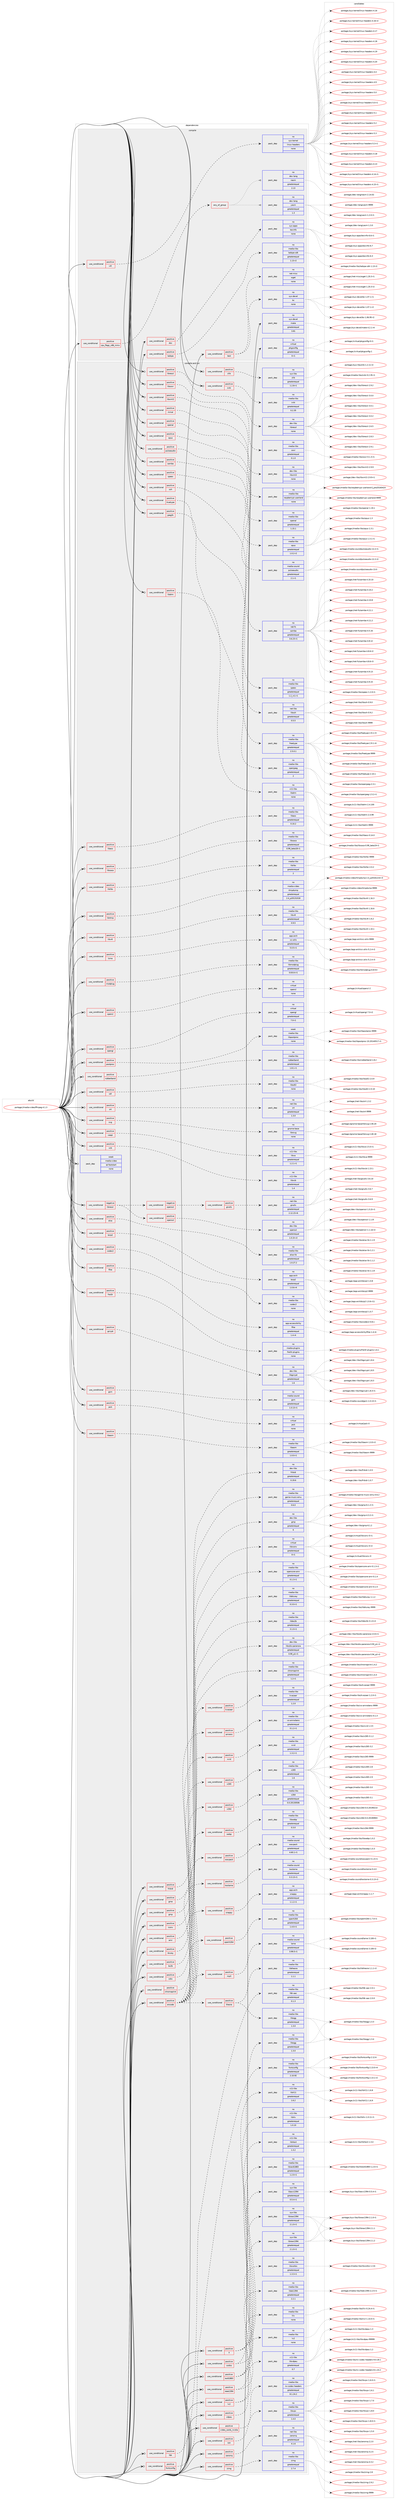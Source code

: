 digraph prolog {

# *************
# Graph options
# *************

newrank=true;
concentrate=true;
compound=true;
graph [rankdir=LR,fontname=Helvetica,fontsize=10,ranksep=1.5];#, ranksep=2.5, nodesep=0.2];
edge  [arrowhead=vee];
node  [fontname=Helvetica,fontsize=10];

# **********
# The ebuild
# **********

subgraph cluster_leftcol {
color=gray;
rank=same;
label=<<i>ebuild</i>>;
id [label="portage://media-video/ffmpeg-4.1.3", color=red, width=4, href="../media-video/ffmpeg-4.1.3.svg"];
}

# ****************
# The dependencies
# ****************

subgraph cluster_midcol {
color=gray;
label=<<i>dependencies</i>>;
subgraph cluster_compile {
fillcolor="#eeeeee";
style=filled;
label=<<i>compile</i>>;
subgraph cond84353 {
dependency339448 [label=<<TABLE BORDER="0" CELLBORDER="1" CELLSPACING="0" CELLPADDING="4"><TR><TD ROWSPAN="3" CELLPADDING="10">use_conditional</TD></TR><TR><TD>positive</TD></TR><TR><TD>cpu_flags_x86_mmx</TD></TR></TABLE>>, shape=none, color=red];
subgraph any5428 {
dependency339449 [label=<<TABLE BORDER="0" CELLBORDER="1" CELLSPACING="0" CELLPADDING="4"><TR><TD CELLPADDING="10">any_of_group</TD></TR></TABLE>>, shape=none, color=red];subgraph pack249524 {
dependency339450 [label=<<TABLE BORDER="0" CELLBORDER="1" CELLSPACING="0" CELLPADDING="4" WIDTH="220"><TR><TD ROWSPAN="6" CELLPADDING="30">pack_dep</TD></TR><TR><TD WIDTH="110">no</TD></TR><TR><TD>dev-lang</TD></TR><TR><TD>nasm</TD></TR><TR><TD>greaterequal</TD></TR><TR><TD>2.13</TD></TR></TABLE>>, shape=none, color=blue];
}
dependency339449:e -> dependency339450:w [weight=20,style="dotted",arrowhead="oinv"];
subgraph pack249525 {
dependency339451 [label=<<TABLE BORDER="0" CELLBORDER="1" CELLSPACING="0" CELLPADDING="4" WIDTH="220"><TR><TD ROWSPAN="6" CELLPADDING="30">pack_dep</TD></TR><TR><TD WIDTH="110">no</TD></TR><TR><TD>dev-lang</TD></TR><TR><TD>yasm</TD></TR><TR><TD>greaterequal</TD></TR><TR><TD>1.3</TD></TR></TABLE>>, shape=none, color=blue];
}
dependency339449:e -> dependency339451:w [weight=20,style="dotted",arrowhead="oinv"];
}
dependency339448:e -> dependency339449:w [weight=20,style="dashed",arrowhead="vee"];
}
id:e -> dependency339448:w [weight=20,style="solid",arrowhead="vee"];
subgraph cond84354 {
dependency339452 [label=<<TABLE BORDER="0" CELLBORDER="1" CELLSPACING="0" CELLPADDING="4"><TR><TD ROWSPAN="3" CELLPADDING="10">use_conditional</TD></TR><TR><TD>positive</TD></TR><TR><TD>doc</TD></TR></TABLE>>, shape=none, color=red];
subgraph pack249526 {
dependency339453 [label=<<TABLE BORDER="0" CELLBORDER="1" CELLSPACING="0" CELLPADDING="4" WIDTH="220"><TR><TD ROWSPAN="6" CELLPADDING="30">pack_dep</TD></TR><TR><TD WIDTH="110">no</TD></TR><TR><TD>sys-apps</TD></TR><TR><TD>texinfo</TD></TR><TR><TD>none</TD></TR><TR><TD></TD></TR></TABLE>>, shape=none, color=blue];
}
dependency339452:e -> dependency339453:w [weight=20,style="dashed",arrowhead="vee"];
}
id:e -> dependency339452:w [weight=20,style="solid",arrowhead="vee"];
subgraph cond84355 {
dependency339454 [label=<<TABLE BORDER="0" CELLBORDER="1" CELLSPACING="0" CELLPADDING="4"><TR><TD ROWSPAN="3" CELLPADDING="10">use_conditional</TD></TR><TR><TD>positive</TD></TR><TR><TD>ladspa</TD></TR></TABLE>>, shape=none, color=red];
subgraph pack249527 {
dependency339455 [label=<<TABLE BORDER="0" CELLBORDER="1" CELLSPACING="0" CELLPADDING="4" WIDTH="220"><TR><TD ROWSPAN="6" CELLPADDING="30">pack_dep</TD></TR><TR><TD WIDTH="110">no</TD></TR><TR><TD>media-libs</TD></TR><TR><TD>ladspa-sdk</TD></TR><TR><TD>greaterequal</TD></TR><TR><TD>1.13-r2</TD></TR></TABLE>>, shape=none, color=blue];
}
dependency339454:e -> dependency339455:w [weight=20,style="dashed",arrowhead="vee"];
}
id:e -> dependency339454:w [weight=20,style="solid",arrowhead="vee"];
subgraph cond84356 {
dependency339456 [label=<<TABLE BORDER="0" CELLBORDER="1" CELLSPACING="0" CELLPADDING="4"><TR><TD ROWSPAN="3" CELLPADDING="10">use_conditional</TD></TR><TR><TD>positive</TD></TR><TR><TD>test</TD></TR></TABLE>>, shape=none, color=red];
subgraph pack249528 {
dependency339457 [label=<<TABLE BORDER="0" CELLBORDER="1" CELLSPACING="0" CELLPADDING="4" WIDTH="220"><TR><TD ROWSPAN="6" CELLPADDING="30">pack_dep</TD></TR><TR><TD WIDTH="110">no</TD></TR><TR><TD>net-misc</TD></TR><TR><TD>wget</TD></TR><TR><TD>none</TD></TR><TR><TD></TD></TR></TABLE>>, shape=none, color=blue];
}
dependency339456:e -> dependency339457:w [weight=20,style="dashed",arrowhead="vee"];
subgraph pack249529 {
dependency339458 [label=<<TABLE BORDER="0" CELLBORDER="1" CELLSPACING="0" CELLPADDING="4" WIDTH="220"><TR><TD ROWSPAN="6" CELLPADDING="30">pack_dep</TD></TR><TR><TD WIDTH="110">no</TD></TR><TR><TD>sys-devel</TD></TR><TR><TD>bc</TD></TR><TR><TD>none</TD></TR><TR><TD></TD></TR></TABLE>>, shape=none, color=blue];
}
dependency339456:e -> dependency339458:w [weight=20,style="dashed",arrowhead="vee"];
}
id:e -> dependency339456:w [weight=20,style="solid",arrowhead="vee"];
subgraph cond84357 {
dependency339459 [label=<<TABLE BORDER="0" CELLBORDER="1" CELLSPACING="0" CELLPADDING="4"><TR><TD ROWSPAN="3" CELLPADDING="10">use_conditional</TD></TR><TR><TD>positive</TD></TR><TR><TD>v4l</TD></TR></TABLE>>, shape=none, color=red];
subgraph pack249530 {
dependency339460 [label=<<TABLE BORDER="0" CELLBORDER="1" CELLSPACING="0" CELLPADDING="4" WIDTH="220"><TR><TD ROWSPAN="6" CELLPADDING="30">pack_dep</TD></TR><TR><TD WIDTH="110">no</TD></TR><TR><TD>sys-kernel</TD></TR><TR><TD>linux-headers</TD></TR><TR><TD>none</TD></TR><TR><TD></TD></TR></TABLE>>, shape=none, color=blue];
}
dependency339459:e -> dependency339460:w [weight=20,style="dashed",arrowhead="vee"];
}
id:e -> dependency339459:w [weight=20,style="solid",arrowhead="vee"];
subgraph pack249531 {
dependency339461 [label=<<TABLE BORDER="0" CELLBORDER="1" CELLSPACING="0" CELLPADDING="4" WIDTH="220"><TR><TD ROWSPAN="6" CELLPADDING="30">pack_dep</TD></TR><TR><TD WIDTH="110">no</TD></TR><TR><TD>sys-devel</TD></TR><TR><TD>make</TD></TR><TR><TD>greaterequal</TD></TR><TR><TD>3.81</TD></TR></TABLE>>, shape=none, color=blue];
}
id:e -> dependency339461:w [weight=20,style="solid",arrowhead="vee"];
subgraph pack249532 {
dependency339462 [label=<<TABLE BORDER="0" CELLBORDER="1" CELLSPACING="0" CELLPADDING="4" WIDTH="220"><TR><TD ROWSPAN="6" CELLPADDING="30">pack_dep</TD></TR><TR><TD WIDTH="110">no</TD></TR><TR><TD>virtual</TD></TR><TR><TD>pkgconfig</TD></TR><TR><TD>greaterequal</TD></TR><TR><TD>0-r1</TD></TR></TABLE>>, shape=none, color=blue];
}
id:e -> dependency339462:w [weight=20,style="solid",arrowhead="vee"];
}
subgraph cluster_compileandrun {
fillcolor="#eeeeee";
style=filled;
label=<<i>compile and run</i>>;
subgraph cond84358 {
dependency339463 [label=<<TABLE BORDER="0" CELLBORDER="1" CELLSPACING="0" CELLPADDING="4"><TR><TD ROWSPAN="3" CELLPADDING="10">use_conditional</TD></TR><TR><TD>negative</TD></TR><TR><TD>libressl</TD></TR></TABLE>>, shape=none, color=red];
subgraph cond84359 {
dependency339464 [label=<<TABLE BORDER="0" CELLBORDER="1" CELLSPACING="0" CELLPADDING="4"><TR><TD ROWSPAN="3" CELLPADDING="10">use_conditional</TD></TR><TR><TD>positive</TD></TR><TR><TD>openssl</TD></TR></TABLE>>, shape=none, color=red];
subgraph pack249533 {
dependency339465 [label=<<TABLE BORDER="0" CELLBORDER="1" CELLSPACING="0" CELLPADDING="4" WIDTH="220"><TR><TD ROWSPAN="6" CELLPADDING="30">pack_dep</TD></TR><TR><TD WIDTH="110">no</TD></TR><TR><TD>dev-libs</TD></TR><TR><TD>openssl</TD></TR><TR><TD>greaterequal</TD></TR><TR><TD>1.0.1h-r2</TD></TR></TABLE>>, shape=none, color=blue];
}
dependency339464:e -> dependency339465:w [weight=20,style="dashed",arrowhead="vee"];
}
dependency339463:e -> dependency339464:w [weight=20,style="dashed",arrowhead="vee"];
subgraph cond84360 {
dependency339466 [label=<<TABLE BORDER="0" CELLBORDER="1" CELLSPACING="0" CELLPADDING="4"><TR><TD ROWSPAN="3" CELLPADDING="10">use_conditional</TD></TR><TR><TD>negative</TD></TR><TR><TD>openssl</TD></TR></TABLE>>, shape=none, color=red];
subgraph cond84361 {
dependency339467 [label=<<TABLE BORDER="0" CELLBORDER="1" CELLSPACING="0" CELLPADDING="4"><TR><TD ROWSPAN="3" CELLPADDING="10">use_conditional</TD></TR><TR><TD>positive</TD></TR><TR><TD>gnutls</TD></TR></TABLE>>, shape=none, color=red];
subgraph pack249534 {
dependency339468 [label=<<TABLE BORDER="0" CELLBORDER="1" CELLSPACING="0" CELLPADDING="4" WIDTH="220"><TR><TD ROWSPAN="6" CELLPADDING="30">pack_dep</TD></TR><TR><TD WIDTH="110">no</TD></TR><TR><TD>net-libs</TD></TR><TR><TD>gnutls</TD></TR><TR><TD>greaterequal</TD></TR><TR><TD>2.12.23-r6</TD></TR></TABLE>>, shape=none, color=blue];
}
dependency339467:e -> dependency339468:w [weight=20,style="dashed",arrowhead="vee"];
}
dependency339466:e -> dependency339467:w [weight=20,style="dashed",arrowhead="vee"];
}
dependency339463:e -> dependency339466:w [weight=20,style="dashed",arrowhead="vee"];
}
id:e -> dependency339463:w [weight=20,style="solid",arrowhead="odotvee"];
subgraph cond84362 {
dependency339469 [label=<<TABLE BORDER="0" CELLBORDER="1" CELLSPACING="0" CELLPADDING="4"><TR><TD ROWSPAN="3" CELLPADDING="10">use_conditional</TD></TR><TR><TD>positive</TD></TR><TR><TD>X</TD></TR></TABLE>>, shape=none, color=red];
subgraph pack249535 {
dependency339470 [label=<<TABLE BORDER="0" CELLBORDER="1" CELLSPACING="0" CELLPADDING="4" WIDTH="220"><TR><TD ROWSPAN="6" CELLPADDING="30">pack_dep</TD></TR><TR><TD WIDTH="110">no</TD></TR><TR><TD>x11-libs</TD></TR><TR><TD>libX11</TD></TR><TR><TD>greaterequal</TD></TR><TR><TD>1.6.2</TD></TR></TABLE>>, shape=none, color=blue];
}
dependency339469:e -> dependency339470:w [weight=20,style="dashed",arrowhead="vee"];
subgraph pack249536 {
dependency339471 [label=<<TABLE BORDER="0" CELLBORDER="1" CELLSPACING="0" CELLPADDING="4" WIDTH="220"><TR><TD ROWSPAN="6" CELLPADDING="30">pack_dep</TD></TR><TR><TD WIDTH="110">no</TD></TR><TR><TD>x11-libs</TD></TR><TR><TD>libXext</TD></TR><TR><TD>greaterequal</TD></TR><TR><TD>1.3.2</TD></TR></TABLE>>, shape=none, color=blue];
}
dependency339469:e -> dependency339471:w [weight=20,style="dashed",arrowhead="vee"];
subgraph pack249537 {
dependency339472 [label=<<TABLE BORDER="0" CELLBORDER="1" CELLSPACING="0" CELLPADDING="4" WIDTH="220"><TR><TD ROWSPAN="6" CELLPADDING="30">pack_dep</TD></TR><TR><TD WIDTH="110">no</TD></TR><TR><TD>x11-libs</TD></TR><TR><TD>libXv</TD></TR><TR><TD>greaterequal</TD></TR><TR><TD>1.0.10</TD></TR></TABLE>>, shape=none, color=blue];
}
dependency339469:e -> dependency339472:w [weight=20,style="dashed",arrowhead="vee"];
}
id:e -> dependency339469:w [weight=20,style="solid",arrowhead="odotvee"];
subgraph cond84363 {
dependency339473 [label=<<TABLE BORDER="0" CELLBORDER="1" CELLSPACING="0" CELLPADDING="4"><TR><TD ROWSPAN="3" CELLPADDING="10">use_conditional</TD></TR><TR><TD>positive</TD></TR><TR><TD>alsa</TD></TR></TABLE>>, shape=none, color=red];
subgraph pack249538 {
dependency339474 [label=<<TABLE BORDER="0" CELLBORDER="1" CELLSPACING="0" CELLPADDING="4" WIDTH="220"><TR><TD ROWSPAN="6" CELLPADDING="30">pack_dep</TD></TR><TR><TD WIDTH="110">no</TD></TR><TR><TD>media-libs</TD></TR><TR><TD>alsa-lib</TD></TR><TR><TD>greaterequal</TD></TR><TR><TD>1.0.27.2</TD></TR></TABLE>>, shape=none, color=blue];
}
dependency339473:e -> dependency339474:w [weight=20,style="dashed",arrowhead="vee"];
}
id:e -> dependency339473:w [weight=20,style="solid",arrowhead="odotvee"];
subgraph cond84364 {
dependency339475 [label=<<TABLE BORDER="0" CELLBORDER="1" CELLSPACING="0" CELLPADDING="4"><TR><TD ROWSPAN="3" CELLPADDING="10">use_conditional</TD></TR><TR><TD>positive</TD></TR><TR><TD>amr</TD></TR></TABLE>>, shape=none, color=red];
subgraph pack249539 {
dependency339476 [label=<<TABLE BORDER="0" CELLBORDER="1" CELLSPACING="0" CELLPADDING="4" WIDTH="220"><TR><TD ROWSPAN="6" CELLPADDING="30">pack_dep</TD></TR><TR><TD WIDTH="110">no</TD></TR><TR><TD>media-libs</TD></TR><TR><TD>opencore-amr</TD></TR><TR><TD>greaterequal</TD></TR><TR><TD>0.1.3-r1</TD></TR></TABLE>>, shape=none, color=blue];
}
dependency339475:e -> dependency339476:w [weight=20,style="dashed",arrowhead="vee"];
}
id:e -> dependency339475:w [weight=20,style="solid",arrowhead="odotvee"];
subgraph cond84365 {
dependency339477 [label=<<TABLE BORDER="0" CELLBORDER="1" CELLSPACING="0" CELLPADDING="4"><TR><TD ROWSPAN="3" CELLPADDING="10">use_conditional</TD></TR><TR><TD>positive</TD></TR><TR><TD>bluray</TD></TR></TABLE>>, shape=none, color=red];
subgraph pack249540 {
dependency339478 [label=<<TABLE BORDER="0" CELLBORDER="1" CELLSPACING="0" CELLPADDING="4" WIDTH="220"><TR><TD ROWSPAN="6" CELLPADDING="30">pack_dep</TD></TR><TR><TD WIDTH="110">no</TD></TR><TR><TD>media-libs</TD></TR><TR><TD>libbluray</TD></TR><TR><TD>greaterequal</TD></TR><TR><TD>0.3.0-r1</TD></TR></TABLE>>, shape=none, color=blue];
}
dependency339477:e -> dependency339478:w [weight=20,style="dashed",arrowhead="vee"];
}
id:e -> dependency339477:w [weight=20,style="solid",arrowhead="odotvee"];
subgraph cond84366 {
dependency339479 [label=<<TABLE BORDER="0" CELLBORDER="1" CELLSPACING="0" CELLPADDING="4"><TR><TD ROWSPAN="3" CELLPADDING="10">use_conditional</TD></TR><TR><TD>positive</TD></TR><TR><TD>bs2b</TD></TR></TABLE>>, shape=none, color=red];
subgraph pack249541 {
dependency339480 [label=<<TABLE BORDER="0" CELLBORDER="1" CELLSPACING="0" CELLPADDING="4" WIDTH="220"><TR><TD ROWSPAN="6" CELLPADDING="30">pack_dep</TD></TR><TR><TD WIDTH="110">no</TD></TR><TR><TD>media-libs</TD></TR><TR><TD>libbs2b</TD></TR><TR><TD>greaterequal</TD></TR><TR><TD>3.1.0-r1</TD></TR></TABLE>>, shape=none, color=blue];
}
dependency339479:e -> dependency339480:w [weight=20,style="dashed",arrowhead="vee"];
}
id:e -> dependency339479:w [weight=20,style="solid",arrowhead="odotvee"];
subgraph cond84367 {
dependency339481 [label=<<TABLE BORDER="0" CELLBORDER="1" CELLSPACING="0" CELLPADDING="4"><TR><TD ROWSPAN="3" CELLPADDING="10">use_conditional</TD></TR><TR><TD>positive</TD></TR><TR><TD>bzip2</TD></TR></TABLE>>, shape=none, color=red];
subgraph pack249542 {
dependency339482 [label=<<TABLE BORDER="0" CELLBORDER="1" CELLSPACING="0" CELLPADDING="4" WIDTH="220"><TR><TD ROWSPAN="6" CELLPADDING="30">pack_dep</TD></TR><TR><TD WIDTH="110">no</TD></TR><TR><TD>app-arch</TD></TR><TR><TD>bzip2</TD></TR><TR><TD>greaterequal</TD></TR><TR><TD>1.0.6-r4</TD></TR></TABLE>>, shape=none, color=blue];
}
dependency339481:e -> dependency339482:w [weight=20,style="dashed",arrowhead="vee"];
}
id:e -> dependency339481:w [weight=20,style="solid",arrowhead="odotvee"];
subgraph cond84368 {
dependency339483 [label=<<TABLE BORDER="0" CELLBORDER="1" CELLSPACING="0" CELLPADDING="4"><TR><TD ROWSPAN="3" CELLPADDING="10">use_conditional</TD></TR><TR><TD>positive</TD></TR><TR><TD>cdio</TD></TR></TABLE>>, shape=none, color=red];
subgraph pack249543 {
dependency339484 [label=<<TABLE BORDER="0" CELLBORDER="1" CELLSPACING="0" CELLPADDING="4" WIDTH="220"><TR><TD ROWSPAN="6" CELLPADDING="30">pack_dep</TD></TR><TR><TD WIDTH="110">no</TD></TR><TR><TD>dev-libs</TD></TR><TR><TD>libcdio-paranoia</TD></TR><TR><TD>greaterequal</TD></TR><TR><TD>0.90_p1-r1</TD></TR></TABLE>>, shape=none, color=blue];
}
dependency339483:e -> dependency339484:w [weight=20,style="dashed",arrowhead="vee"];
}
id:e -> dependency339483:w [weight=20,style="solid",arrowhead="odotvee"];
subgraph cond84369 {
dependency339485 [label=<<TABLE BORDER="0" CELLBORDER="1" CELLSPACING="0" CELLPADDING="4"><TR><TD ROWSPAN="3" CELLPADDING="10">use_conditional</TD></TR><TR><TD>positive</TD></TR><TR><TD>chromaprint</TD></TR></TABLE>>, shape=none, color=red];
subgraph pack249544 {
dependency339486 [label=<<TABLE BORDER="0" CELLBORDER="1" CELLSPACING="0" CELLPADDING="4" WIDTH="220"><TR><TD ROWSPAN="6" CELLPADDING="30">pack_dep</TD></TR><TR><TD WIDTH="110">no</TD></TR><TR><TD>media-libs</TD></TR><TR><TD>chromaprint</TD></TR><TR><TD>greaterequal</TD></TR><TR><TD>1.2-r1</TD></TR></TABLE>>, shape=none, color=blue];
}
dependency339485:e -> dependency339486:w [weight=20,style="dashed",arrowhead="vee"];
}
id:e -> dependency339485:w [weight=20,style="solid",arrowhead="odotvee"];
subgraph cond84370 {
dependency339487 [label=<<TABLE BORDER="0" CELLBORDER="1" CELLSPACING="0" CELLPADDING="4"><TR><TD ROWSPAN="3" CELLPADDING="10">use_conditional</TD></TR><TR><TD>positive</TD></TR><TR><TD>codec2</TD></TR></TABLE>>, shape=none, color=red];
subgraph pack249545 {
dependency339488 [label=<<TABLE BORDER="0" CELLBORDER="1" CELLSPACING="0" CELLPADDING="4" WIDTH="220"><TR><TD ROWSPAN="6" CELLPADDING="30">pack_dep</TD></TR><TR><TD WIDTH="110">no</TD></TR><TR><TD>media-libs</TD></TR><TR><TD>codec2</TD></TR><TR><TD>none</TD></TR><TR><TD></TD></TR></TABLE>>, shape=none, color=blue];
}
dependency339487:e -> dependency339488:w [weight=20,style="dashed",arrowhead="vee"];
}
id:e -> dependency339487:w [weight=20,style="solid",arrowhead="odotvee"];
subgraph cond84371 {
dependency339489 [label=<<TABLE BORDER="0" CELLBORDER="1" CELLSPACING="0" CELLPADDING="4"><TR><TD ROWSPAN="3" CELLPADDING="10">use_conditional</TD></TR><TR><TD>positive</TD></TR><TR><TD>encode</TD></TR></TABLE>>, shape=none, color=red];
subgraph cond84372 {
dependency339490 [label=<<TABLE BORDER="0" CELLBORDER="1" CELLSPACING="0" CELLPADDING="4"><TR><TD ROWSPAN="3" CELLPADDING="10">use_conditional</TD></TR><TR><TD>positive</TD></TR><TR><TD>amrenc</TD></TR></TABLE>>, shape=none, color=red];
subgraph pack249546 {
dependency339491 [label=<<TABLE BORDER="0" CELLBORDER="1" CELLSPACING="0" CELLPADDING="4" WIDTH="220"><TR><TD ROWSPAN="6" CELLPADDING="30">pack_dep</TD></TR><TR><TD WIDTH="110">no</TD></TR><TR><TD>media-libs</TD></TR><TR><TD>vo-amrwbenc</TD></TR><TR><TD>greaterequal</TD></TR><TR><TD>0.1.2-r1</TD></TR></TABLE>>, shape=none, color=blue];
}
dependency339490:e -> dependency339491:w [weight=20,style="dashed",arrowhead="vee"];
}
dependency339489:e -> dependency339490:w [weight=20,style="dashed",arrowhead="vee"];
subgraph cond84373 {
dependency339492 [label=<<TABLE BORDER="0" CELLBORDER="1" CELLSPACING="0" CELLPADDING="4"><TR><TD ROWSPAN="3" CELLPADDING="10">use_conditional</TD></TR><TR><TD>positive</TD></TR><TR><TD>kvazaar</TD></TR></TABLE>>, shape=none, color=red];
subgraph pack249547 {
dependency339493 [label=<<TABLE BORDER="0" CELLBORDER="1" CELLSPACING="0" CELLPADDING="4" WIDTH="220"><TR><TD ROWSPAN="6" CELLPADDING="30">pack_dep</TD></TR><TR><TD WIDTH="110">no</TD></TR><TR><TD>media-libs</TD></TR><TR><TD>kvazaar</TD></TR><TR><TD>greaterequal</TD></TR><TR><TD>1.2.0</TD></TR></TABLE>>, shape=none, color=blue];
}
dependency339492:e -> dependency339493:w [weight=20,style="dashed",arrowhead="vee"];
}
dependency339489:e -> dependency339492:w [weight=20,style="dashed",arrowhead="vee"];
subgraph cond84374 {
dependency339494 [label=<<TABLE BORDER="0" CELLBORDER="1" CELLSPACING="0" CELLPADDING="4"><TR><TD ROWSPAN="3" CELLPADDING="10">use_conditional</TD></TR><TR><TD>positive</TD></TR><TR><TD>mp3</TD></TR></TABLE>>, shape=none, color=red];
subgraph pack249548 {
dependency339495 [label=<<TABLE BORDER="0" CELLBORDER="1" CELLSPACING="0" CELLPADDING="4" WIDTH="220"><TR><TD ROWSPAN="6" CELLPADDING="30">pack_dep</TD></TR><TR><TD WIDTH="110">no</TD></TR><TR><TD>media-sound</TD></TR><TR><TD>lame</TD></TR><TR><TD>greaterequal</TD></TR><TR><TD>3.99.5-r1</TD></TR></TABLE>>, shape=none, color=blue];
}
dependency339494:e -> dependency339495:w [weight=20,style="dashed",arrowhead="vee"];
}
dependency339489:e -> dependency339494:w [weight=20,style="dashed",arrowhead="vee"];
subgraph cond84375 {
dependency339496 [label=<<TABLE BORDER="0" CELLBORDER="1" CELLSPACING="0" CELLPADDING="4"><TR><TD ROWSPAN="3" CELLPADDING="10">use_conditional</TD></TR><TR><TD>positive</TD></TR><TR><TD>openh264</TD></TR></TABLE>>, shape=none, color=red];
subgraph pack249549 {
dependency339497 [label=<<TABLE BORDER="0" CELLBORDER="1" CELLSPACING="0" CELLPADDING="4" WIDTH="220"><TR><TD ROWSPAN="6" CELLPADDING="30">pack_dep</TD></TR><TR><TD WIDTH="110">no</TD></TR><TR><TD>media-libs</TD></TR><TR><TD>openh264</TD></TR><TR><TD>greaterequal</TD></TR><TR><TD>1.4.0-r1</TD></TR></TABLE>>, shape=none, color=blue];
}
dependency339496:e -> dependency339497:w [weight=20,style="dashed",arrowhead="vee"];
}
dependency339489:e -> dependency339496:w [weight=20,style="dashed",arrowhead="vee"];
subgraph cond84376 {
dependency339498 [label=<<TABLE BORDER="0" CELLBORDER="1" CELLSPACING="0" CELLPADDING="4"><TR><TD ROWSPAN="3" CELLPADDING="10">use_conditional</TD></TR><TR><TD>positive</TD></TR><TR><TD>snappy</TD></TR></TABLE>>, shape=none, color=red];
subgraph pack249550 {
dependency339499 [label=<<TABLE BORDER="0" CELLBORDER="1" CELLSPACING="0" CELLPADDING="4" WIDTH="220"><TR><TD ROWSPAN="6" CELLPADDING="30">pack_dep</TD></TR><TR><TD WIDTH="110">no</TD></TR><TR><TD>app-arch</TD></TR><TR><TD>snappy</TD></TR><TR><TD>greaterequal</TD></TR><TR><TD>1.1.2-r1</TD></TR></TABLE>>, shape=none, color=blue];
}
dependency339498:e -> dependency339499:w [weight=20,style="dashed",arrowhead="vee"];
}
dependency339489:e -> dependency339498:w [weight=20,style="dashed",arrowhead="vee"];
subgraph cond84377 {
dependency339500 [label=<<TABLE BORDER="0" CELLBORDER="1" CELLSPACING="0" CELLPADDING="4"><TR><TD ROWSPAN="3" CELLPADDING="10">use_conditional</TD></TR><TR><TD>positive</TD></TR><TR><TD>theora</TD></TR></TABLE>>, shape=none, color=red];
subgraph pack249551 {
dependency339501 [label=<<TABLE BORDER="0" CELLBORDER="1" CELLSPACING="0" CELLPADDING="4" WIDTH="220"><TR><TD ROWSPAN="6" CELLPADDING="30">pack_dep</TD></TR><TR><TD WIDTH="110">no</TD></TR><TR><TD>media-libs</TD></TR><TR><TD>libtheora</TD></TR><TR><TD>greaterequal</TD></TR><TR><TD>1.1.1</TD></TR></TABLE>>, shape=none, color=blue];
}
dependency339500:e -> dependency339501:w [weight=20,style="dashed",arrowhead="vee"];
subgraph pack249552 {
dependency339502 [label=<<TABLE BORDER="0" CELLBORDER="1" CELLSPACING="0" CELLPADDING="4" WIDTH="220"><TR><TD ROWSPAN="6" CELLPADDING="30">pack_dep</TD></TR><TR><TD WIDTH="110">no</TD></TR><TR><TD>media-libs</TD></TR><TR><TD>libogg</TD></TR><TR><TD>greaterequal</TD></TR><TR><TD>1.3.0</TD></TR></TABLE>>, shape=none, color=blue];
}
dependency339500:e -> dependency339502:w [weight=20,style="dashed",arrowhead="vee"];
}
dependency339489:e -> dependency339500:w [weight=20,style="dashed",arrowhead="vee"];
subgraph cond84378 {
dependency339503 [label=<<TABLE BORDER="0" CELLBORDER="1" CELLSPACING="0" CELLPADDING="4"><TR><TD ROWSPAN="3" CELLPADDING="10">use_conditional</TD></TR><TR><TD>positive</TD></TR><TR><TD>twolame</TD></TR></TABLE>>, shape=none, color=red];
subgraph pack249553 {
dependency339504 [label=<<TABLE BORDER="0" CELLBORDER="1" CELLSPACING="0" CELLPADDING="4" WIDTH="220"><TR><TD ROWSPAN="6" CELLPADDING="30">pack_dep</TD></TR><TR><TD WIDTH="110">no</TD></TR><TR><TD>media-sound</TD></TR><TR><TD>twolame</TD></TR><TR><TD>greaterequal</TD></TR><TR><TD>0.3.13-r1</TD></TR></TABLE>>, shape=none, color=blue];
}
dependency339503:e -> dependency339504:w [weight=20,style="dashed",arrowhead="vee"];
}
dependency339489:e -> dependency339503:w [weight=20,style="dashed",arrowhead="vee"];
subgraph cond84379 {
dependency339505 [label=<<TABLE BORDER="0" CELLBORDER="1" CELLSPACING="0" CELLPADDING="4"><TR><TD ROWSPAN="3" CELLPADDING="10">use_conditional</TD></TR><TR><TD>positive</TD></TR><TR><TD>wavpack</TD></TR></TABLE>>, shape=none, color=red];
subgraph pack249554 {
dependency339506 [label=<<TABLE BORDER="0" CELLBORDER="1" CELLSPACING="0" CELLPADDING="4" WIDTH="220"><TR><TD ROWSPAN="6" CELLPADDING="30">pack_dep</TD></TR><TR><TD WIDTH="110">no</TD></TR><TR><TD>media-sound</TD></TR><TR><TD>wavpack</TD></TR><TR><TD>greaterequal</TD></TR><TR><TD>4.60.1-r1</TD></TR></TABLE>>, shape=none, color=blue];
}
dependency339505:e -> dependency339506:w [weight=20,style="dashed",arrowhead="vee"];
}
dependency339489:e -> dependency339505:w [weight=20,style="dashed",arrowhead="vee"];
subgraph cond84380 {
dependency339507 [label=<<TABLE BORDER="0" CELLBORDER="1" CELLSPACING="0" CELLPADDING="4"><TR><TD ROWSPAN="3" CELLPADDING="10">use_conditional</TD></TR><TR><TD>positive</TD></TR><TR><TD>webp</TD></TR></TABLE>>, shape=none, color=red];
subgraph pack249555 {
dependency339508 [label=<<TABLE BORDER="0" CELLBORDER="1" CELLSPACING="0" CELLPADDING="4" WIDTH="220"><TR><TD ROWSPAN="6" CELLPADDING="30">pack_dep</TD></TR><TR><TD WIDTH="110">no</TD></TR><TR><TD>media-libs</TD></TR><TR><TD>libwebp</TD></TR><TR><TD>greaterequal</TD></TR><TR><TD>0.3.0</TD></TR></TABLE>>, shape=none, color=blue];
}
dependency339507:e -> dependency339508:w [weight=20,style="dashed",arrowhead="vee"];
}
dependency339489:e -> dependency339507:w [weight=20,style="dashed",arrowhead="vee"];
subgraph cond84381 {
dependency339509 [label=<<TABLE BORDER="0" CELLBORDER="1" CELLSPACING="0" CELLPADDING="4"><TR><TD ROWSPAN="3" CELLPADDING="10">use_conditional</TD></TR><TR><TD>positive</TD></TR><TR><TD>x264</TD></TR></TABLE>>, shape=none, color=red];
subgraph pack249556 {
dependency339510 [label=<<TABLE BORDER="0" CELLBORDER="1" CELLSPACING="0" CELLPADDING="4" WIDTH="220"><TR><TD ROWSPAN="6" CELLPADDING="30">pack_dep</TD></TR><TR><TD WIDTH="110">no</TD></TR><TR><TD>media-libs</TD></TR><TR><TD>x264</TD></TR><TR><TD>greaterequal</TD></TR><TR><TD>0.0.20130506</TD></TR></TABLE>>, shape=none, color=blue];
}
dependency339509:e -> dependency339510:w [weight=20,style="dashed",arrowhead="vee"];
}
dependency339489:e -> dependency339509:w [weight=20,style="dashed",arrowhead="vee"];
subgraph cond84382 {
dependency339511 [label=<<TABLE BORDER="0" CELLBORDER="1" CELLSPACING="0" CELLPADDING="4"><TR><TD ROWSPAN="3" CELLPADDING="10">use_conditional</TD></TR><TR><TD>positive</TD></TR><TR><TD>x265</TD></TR></TABLE>>, shape=none, color=red];
subgraph pack249557 {
dependency339512 [label=<<TABLE BORDER="0" CELLBORDER="1" CELLSPACING="0" CELLPADDING="4" WIDTH="220"><TR><TD ROWSPAN="6" CELLPADDING="30">pack_dep</TD></TR><TR><TD WIDTH="110">no</TD></TR><TR><TD>media-libs</TD></TR><TR><TD>x265</TD></TR><TR><TD>greaterequal</TD></TR><TR><TD>1.6</TD></TR></TABLE>>, shape=none, color=blue];
}
dependency339511:e -> dependency339512:w [weight=20,style="dashed",arrowhead="vee"];
}
dependency339489:e -> dependency339511:w [weight=20,style="dashed",arrowhead="vee"];
subgraph cond84383 {
dependency339513 [label=<<TABLE BORDER="0" CELLBORDER="1" CELLSPACING="0" CELLPADDING="4"><TR><TD ROWSPAN="3" CELLPADDING="10">use_conditional</TD></TR><TR><TD>positive</TD></TR><TR><TD>xvid</TD></TR></TABLE>>, shape=none, color=red];
subgraph pack249558 {
dependency339514 [label=<<TABLE BORDER="0" CELLBORDER="1" CELLSPACING="0" CELLPADDING="4" WIDTH="220"><TR><TD ROWSPAN="6" CELLPADDING="30">pack_dep</TD></TR><TR><TD WIDTH="110">no</TD></TR><TR><TD>media-libs</TD></TR><TR><TD>xvid</TD></TR><TR><TD>greaterequal</TD></TR><TR><TD>1.3.2-r1</TD></TR></TABLE>>, shape=none, color=blue];
}
dependency339513:e -> dependency339514:w [weight=20,style="dashed",arrowhead="vee"];
}
dependency339489:e -> dependency339513:w [weight=20,style="dashed",arrowhead="vee"];
}
id:e -> dependency339489:w [weight=20,style="solid",arrowhead="odotvee"];
subgraph cond84384 {
dependency339515 [label=<<TABLE BORDER="0" CELLBORDER="1" CELLSPACING="0" CELLPADDING="4"><TR><TD ROWSPAN="3" CELLPADDING="10">use_conditional</TD></TR><TR><TD>positive</TD></TR><TR><TD>fdk</TD></TR></TABLE>>, shape=none, color=red];
subgraph pack249559 {
dependency339516 [label=<<TABLE BORDER="0" CELLBORDER="1" CELLSPACING="0" CELLPADDING="4" WIDTH="220"><TR><TD ROWSPAN="6" CELLPADDING="30">pack_dep</TD></TR><TR><TD WIDTH="110">no</TD></TR><TR><TD>media-libs</TD></TR><TR><TD>fdk-aac</TD></TR><TR><TD>greaterequal</TD></TR><TR><TD>0.1.3</TD></TR></TABLE>>, shape=none, color=blue];
}
dependency339515:e -> dependency339516:w [weight=20,style="dashed",arrowhead="vee"];
}
id:e -> dependency339515:w [weight=20,style="solid",arrowhead="odotvee"];
subgraph cond84385 {
dependency339517 [label=<<TABLE BORDER="0" CELLBORDER="1" CELLSPACING="0" CELLPADDING="4"><TR><TD ROWSPAN="3" CELLPADDING="10">use_conditional</TD></TR><TR><TD>positive</TD></TR><TR><TD>flite</TD></TR></TABLE>>, shape=none, color=red];
subgraph pack249560 {
dependency339518 [label=<<TABLE BORDER="0" CELLBORDER="1" CELLSPACING="0" CELLPADDING="4" WIDTH="220"><TR><TD ROWSPAN="6" CELLPADDING="30">pack_dep</TD></TR><TR><TD WIDTH="110">no</TD></TR><TR><TD>app-accessibility</TD></TR><TR><TD>flite</TD></TR><TR><TD>greaterequal</TD></TR><TR><TD>1.4-r4</TD></TR></TABLE>>, shape=none, color=blue];
}
dependency339517:e -> dependency339518:w [weight=20,style="dashed",arrowhead="vee"];
}
id:e -> dependency339517:w [weight=20,style="solid",arrowhead="odotvee"];
subgraph cond84386 {
dependency339519 [label=<<TABLE BORDER="0" CELLBORDER="1" CELLSPACING="0" CELLPADDING="4"><TR><TD ROWSPAN="3" CELLPADDING="10">use_conditional</TD></TR><TR><TD>positive</TD></TR><TR><TD>fontconfig</TD></TR></TABLE>>, shape=none, color=red];
subgraph pack249561 {
dependency339520 [label=<<TABLE BORDER="0" CELLBORDER="1" CELLSPACING="0" CELLPADDING="4" WIDTH="220"><TR><TD ROWSPAN="6" CELLPADDING="30">pack_dep</TD></TR><TR><TD WIDTH="110">no</TD></TR><TR><TD>media-libs</TD></TR><TR><TD>fontconfig</TD></TR><TR><TD>greaterequal</TD></TR><TR><TD>2.10.92</TD></TR></TABLE>>, shape=none, color=blue];
}
dependency339519:e -> dependency339520:w [weight=20,style="dashed",arrowhead="vee"];
}
id:e -> dependency339519:w [weight=20,style="solid",arrowhead="odotvee"];
subgraph cond84387 {
dependency339521 [label=<<TABLE BORDER="0" CELLBORDER="1" CELLSPACING="0" CELLPADDING="4"><TR><TD ROWSPAN="3" CELLPADDING="10">use_conditional</TD></TR><TR><TD>positive</TD></TR><TR><TD>frei0r</TD></TR></TABLE>>, shape=none, color=red];
subgraph pack249562 {
dependency339522 [label=<<TABLE BORDER="0" CELLBORDER="1" CELLSPACING="0" CELLPADDING="4" WIDTH="220"><TR><TD ROWSPAN="6" CELLPADDING="30">pack_dep</TD></TR><TR><TD WIDTH="110">no</TD></TR><TR><TD>media-plugins</TD></TR><TR><TD>frei0r-plugins</TD></TR><TR><TD>none</TD></TR><TR><TD></TD></TR></TABLE>>, shape=none, color=blue];
}
dependency339521:e -> dependency339522:w [weight=20,style="dashed",arrowhead="vee"];
}
id:e -> dependency339521:w [weight=20,style="solid",arrowhead="odotvee"];
subgraph cond84388 {
dependency339523 [label=<<TABLE BORDER="0" CELLBORDER="1" CELLSPACING="0" CELLPADDING="4"><TR><TD ROWSPAN="3" CELLPADDING="10">use_conditional</TD></TR><TR><TD>positive</TD></TR><TR><TD>fribidi</TD></TR></TABLE>>, shape=none, color=red];
subgraph pack249563 {
dependency339524 [label=<<TABLE BORDER="0" CELLBORDER="1" CELLSPACING="0" CELLPADDING="4" WIDTH="220"><TR><TD ROWSPAN="6" CELLPADDING="30">pack_dep</TD></TR><TR><TD WIDTH="110">no</TD></TR><TR><TD>dev-libs</TD></TR><TR><TD>fribidi</TD></TR><TR><TD>greaterequal</TD></TR><TR><TD>0.19.6</TD></TR></TABLE>>, shape=none, color=blue];
}
dependency339523:e -> dependency339524:w [weight=20,style="dashed",arrowhead="vee"];
}
id:e -> dependency339523:w [weight=20,style="solid",arrowhead="odotvee"];
subgraph cond84389 {
dependency339525 [label=<<TABLE BORDER="0" CELLBORDER="1" CELLSPACING="0" CELLPADDING="4"><TR><TD ROWSPAN="3" CELLPADDING="10">use_conditional</TD></TR><TR><TD>positive</TD></TR><TR><TD>gcrypt</TD></TR></TABLE>>, shape=none, color=red];
subgraph pack249564 {
dependency339526 [label=<<TABLE BORDER="0" CELLBORDER="1" CELLSPACING="0" CELLPADDING="4" WIDTH="220"><TR><TD ROWSPAN="6" CELLPADDING="30">pack_dep</TD></TR><TR><TD WIDTH="110">no</TD></TR><TR><TD>dev-libs</TD></TR><TR><TD>libgcrypt</TD></TR><TR><TD>greaterequal</TD></TR><TR><TD>1.6</TD></TR></TABLE>>, shape=none, color=blue];
}
dependency339525:e -> dependency339526:w [weight=20,style="dashed",arrowhead="vee"];
}
id:e -> dependency339525:w [weight=20,style="solid",arrowhead="odotvee"];
subgraph cond84390 {
dependency339527 [label=<<TABLE BORDER="0" CELLBORDER="1" CELLSPACING="0" CELLPADDING="4"><TR><TD ROWSPAN="3" CELLPADDING="10">use_conditional</TD></TR><TR><TD>positive</TD></TR><TR><TD>gme</TD></TR></TABLE>>, shape=none, color=red];
subgraph pack249565 {
dependency339528 [label=<<TABLE BORDER="0" CELLBORDER="1" CELLSPACING="0" CELLPADDING="4" WIDTH="220"><TR><TD ROWSPAN="6" CELLPADDING="30">pack_dep</TD></TR><TR><TD WIDTH="110">no</TD></TR><TR><TD>media-libs</TD></TR><TR><TD>game-music-emu</TD></TR><TR><TD>greaterequal</TD></TR><TR><TD>0.6.0</TD></TR></TABLE>>, shape=none, color=blue];
}
dependency339527:e -> dependency339528:w [weight=20,style="dashed",arrowhead="vee"];
}
id:e -> dependency339527:w [weight=20,style="solid",arrowhead="odotvee"];
subgraph cond84391 {
dependency339529 [label=<<TABLE BORDER="0" CELLBORDER="1" CELLSPACING="0" CELLPADDING="4"><TR><TD ROWSPAN="3" CELLPADDING="10">use_conditional</TD></TR><TR><TD>positive</TD></TR><TR><TD>gmp</TD></TR></TABLE>>, shape=none, color=red];
subgraph pack249566 {
dependency339530 [label=<<TABLE BORDER="0" CELLBORDER="1" CELLSPACING="0" CELLPADDING="4" WIDTH="220"><TR><TD ROWSPAN="6" CELLPADDING="30">pack_dep</TD></TR><TR><TD WIDTH="110">no</TD></TR><TR><TD>dev-libs</TD></TR><TR><TD>gmp</TD></TR><TR><TD>greaterequal</TD></TR><TR><TD>6</TD></TR></TABLE>>, shape=none, color=blue];
}
dependency339529:e -> dependency339530:w [weight=20,style="dashed",arrowhead="vee"];
}
id:e -> dependency339529:w [weight=20,style="solid",arrowhead="odotvee"];
subgraph cond84392 {
dependency339531 [label=<<TABLE BORDER="0" CELLBORDER="1" CELLSPACING="0" CELLPADDING="4"><TR><TD ROWSPAN="3" CELLPADDING="10">use_conditional</TD></TR><TR><TD>positive</TD></TR><TR><TD>gsm</TD></TR></TABLE>>, shape=none, color=red];
subgraph pack249567 {
dependency339532 [label=<<TABLE BORDER="0" CELLBORDER="1" CELLSPACING="0" CELLPADDING="4" WIDTH="220"><TR><TD ROWSPAN="6" CELLPADDING="30">pack_dep</TD></TR><TR><TD WIDTH="110">no</TD></TR><TR><TD>media-sound</TD></TR><TR><TD>gsm</TD></TR><TR><TD>greaterequal</TD></TR><TR><TD>1.0.13-r1</TD></TR></TABLE>>, shape=none, color=blue];
}
dependency339531:e -> dependency339532:w [weight=20,style="dashed",arrowhead="vee"];
}
id:e -> dependency339531:w [weight=20,style="solid",arrowhead="odotvee"];
subgraph cond84393 {
dependency339533 [label=<<TABLE BORDER="0" CELLBORDER="1" CELLSPACING="0" CELLPADDING="4"><TR><TD ROWSPAN="3" CELLPADDING="10">use_conditional</TD></TR><TR><TD>positive</TD></TR><TR><TD>iconv</TD></TR></TABLE>>, shape=none, color=red];
subgraph pack249568 {
dependency339534 [label=<<TABLE BORDER="0" CELLBORDER="1" CELLSPACING="0" CELLPADDING="4" WIDTH="220"><TR><TD ROWSPAN="6" CELLPADDING="30">pack_dep</TD></TR><TR><TD WIDTH="110">no</TD></TR><TR><TD>virtual</TD></TR><TR><TD>libiconv</TD></TR><TR><TD>greaterequal</TD></TR><TR><TD>0-r1</TD></TR></TABLE>>, shape=none, color=blue];
}
dependency339533:e -> dependency339534:w [weight=20,style="dashed",arrowhead="vee"];
}
id:e -> dependency339533:w [weight=20,style="solid",arrowhead="odotvee"];
subgraph cond84394 {
dependency339535 [label=<<TABLE BORDER="0" CELLBORDER="1" CELLSPACING="0" CELLPADDING="4"><TR><TD ROWSPAN="3" CELLPADDING="10">use_conditional</TD></TR><TR><TD>positive</TD></TR><TR><TD>iec61883</TD></TR></TABLE>>, shape=none, color=red];
subgraph pack249569 {
dependency339536 [label=<<TABLE BORDER="0" CELLBORDER="1" CELLSPACING="0" CELLPADDING="4" WIDTH="220"><TR><TD ROWSPAN="6" CELLPADDING="30">pack_dep</TD></TR><TR><TD WIDTH="110">no</TD></TR><TR><TD>media-libs</TD></TR><TR><TD>libiec61883</TD></TR><TR><TD>greaterequal</TD></TR><TR><TD>1.2.0-r1</TD></TR></TABLE>>, shape=none, color=blue];
}
dependency339535:e -> dependency339536:w [weight=20,style="dashed",arrowhead="vee"];
subgraph pack249570 {
dependency339537 [label=<<TABLE BORDER="0" CELLBORDER="1" CELLSPACING="0" CELLPADDING="4" WIDTH="220"><TR><TD ROWSPAN="6" CELLPADDING="30">pack_dep</TD></TR><TR><TD WIDTH="110">no</TD></TR><TR><TD>sys-libs</TD></TR><TR><TD>libraw1394</TD></TR><TR><TD>greaterequal</TD></TR><TR><TD>2.1.0-r1</TD></TR></TABLE>>, shape=none, color=blue];
}
dependency339535:e -> dependency339537:w [weight=20,style="dashed",arrowhead="vee"];
subgraph pack249571 {
dependency339538 [label=<<TABLE BORDER="0" CELLBORDER="1" CELLSPACING="0" CELLPADDING="4" WIDTH="220"><TR><TD ROWSPAN="6" CELLPADDING="30">pack_dep</TD></TR><TR><TD WIDTH="110">no</TD></TR><TR><TD>sys-libs</TD></TR><TR><TD>libavc1394</TD></TR><TR><TD>greaterequal</TD></TR><TR><TD>0.5.4-r1</TD></TR></TABLE>>, shape=none, color=blue];
}
dependency339535:e -> dependency339538:w [weight=20,style="dashed",arrowhead="vee"];
}
id:e -> dependency339535:w [weight=20,style="solid",arrowhead="odotvee"];
subgraph cond84395 {
dependency339539 [label=<<TABLE BORDER="0" CELLBORDER="1" CELLSPACING="0" CELLPADDING="4"><TR><TD ROWSPAN="3" CELLPADDING="10">use_conditional</TD></TR><TR><TD>positive</TD></TR><TR><TD>ieee1394</TD></TR></TABLE>>, shape=none, color=red];
subgraph pack249572 {
dependency339540 [label=<<TABLE BORDER="0" CELLBORDER="1" CELLSPACING="0" CELLPADDING="4" WIDTH="220"><TR><TD ROWSPAN="6" CELLPADDING="30">pack_dep</TD></TR><TR><TD WIDTH="110">no</TD></TR><TR><TD>media-libs</TD></TR><TR><TD>libdc1394</TD></TR><TR><TD>greaterequal</TD></TR><TR><TD>2.2.1</TD></TR></TABLE>>, shape=none, color=blue];
}
dependency339539:e -> dependency339540:w [weight=20,style="dashed",arrowhead="vee"];
subgraph pack249573 {
dependency339541 [label=<<TABLE BORDER="0" CELLBORDER="1" CELLSPACING="0" CELLPADDING="4" WIDTH="220"><TR><TD ROWSPAN="6" CELLPADDING="30">pack_dep</TD></TR><TR><TD WIDTH="110">no</TD></TR><TR><TD>sys-libs</TD></TR><TR><TD>libraw1394</TD></TR><TR><TD>greaterequal</TD></TR><TR><TD>2.1.0-r1</TD></TR></TABLE>>, shape=none, color=blue];
}
dependency339539:e -> dependency339541:w [weight=20,style="dashed",arrowhead="vee"];
}
id:e -> dependency339539:w [weight=20,style="solid",arrowhead="odotvee"];
subgraph cond84396 {
dependency339542 [label=<<TABLE BORDER="0" CELLBORDER="1" CELLSPACING="0" CELLPADDING="4"><TR><TD ROWSPAN="3" CELLPADDING="10">use_conditional</TD></TR><TR><TD>positive</TD></TR><TR><TD>jack</TD></TR></TABLE>>, shape=none, color=red];
subgraph pack249574 {
dependency339543 [label=<<TABLE BORDER="0" CELLBORDER="1" CELLSPACING="0" CELLPADDING="4" WIDTH="220"><TR><TD ROWSPAN="6" CELLPADDING="30">pack_dep</TD></TR><TR><TD WIDTH="110">no</TD></TR><TR><TD>virtual</TD></TR><TR><TD>jack</TD></TR><TR><TD>none</TD></TR><TR><TD></TD></TR></TABLE>>, shape=none, color=blue];
}
dependency339542:e -> dependency339543:w [weight=20,style="dashed",arrowhead="vee"];
}
id:e -> dependency339542:w [weight=20,style="solid",arrowhead="odotvee"];
subgraph cond84397 {
dependency339544 [label=<<TABLE BORDER="0" CELLBORDER="1" CELLSPACING="0" CELLPADDING="4"><TR><TD ROWSPAN="3" CELLPADDING="10">use_conditional</TD></TR><TR><TD>positive</TD></TR><TR><TD>jpeg2k</TD></TR></TABLE>>, shape=none, color=red];
subgraph pack249575 {
dependency339545 [label=<<TABLE BORDER="0" CELLBORDER="1" CELLSPACING="0" CELLPADDING="4" WIDTH="220"><TR><TD ROWSPAN="6" CELLPADDING="30">pack_dep</TD></TR><TR><TD WIDTH="110">no</TD></TR><TR><TD>media-libs</TD></TR><TR><TD>openjpeg</TD></TR><TR><TD>greaterequal</TD></TR><TR><TD>2</TD></TR></TABLE>>, shape=none, color=blue];
}
dependency339544:e -> dependency339545:w [weight=20,style="dashed",arrowhead="vee"];
}
id:e -> dependency339544:w [weight=20,style="solid",arrowhead="odotvee"];
subgraph cond84398 {
dependency339546 [label=<<TABLE BORDER="0" CELLBORDER="1" CELLSPACING="0" CELLPADDING="4"><TR><TD ROWSPAN="3" CELLPADDING="10">use_conditional</TD></TR><TR><TD>positive</TD></TR><TR><TD>libaom</TD></TR></TABLE>>, shape=none, color=red];
subgraph pack249576 {
dependency339547 [label=<<TABLE BORDER="0" CELLBORDER="1" CELLSPACING="0" CELLPADDING="4" WIDTH="220"><TR><TD ROWSPAN="6" CELLPADDING="30">pack_dep</TD></TR><TR><TD WIDTH="110">no</TD></TR><TR><TD>media-libs</TD></TR><TR><TD>libaom</TD></TR><TR><TD>greaterequal</TD></TR><TR><TD>1.0.0-r1</TD></TR></TABLE>>, shape=none, color=blue];
}
dependency339546:e -> dependency339547:w [weight=20,style="dashed",arrowhead="vee"];
}
id:e -> dependency339546:w [weight=20,style="solid",arrowhead="odotvee"];
subgraph cond84399 {
dependency339548 [label=<<TABLE BORDER="0" CELLBORDER="1" CELLSPACING="0" CELLPADDING="4"><TR><TD ROWSPAN="3" CELLPADDING="10">use_conditional</TD></TR><TR><TD>positive</TD></TR><TR><TD>libass</TD></TR></TABLE>>, shape=none, color=red];
subgraph pack249577 {
dependency339549 [label=<<TABLE BORDER="0" CELLBORDER="1" CELLSPACING="0" CELLPADDING="4" WIDTH="220"><TR><TD ROWSPAN="6" CELLPADDING="30">pack_dep</TD></TR><TR><TD WIDTH="110">no</TD></TR><TR><TD>media-libs</TD></TR><TR><TD>libass</TD></TR><TR><TD>greaterequal</TD></TR><TR><TD>0.10.2</TD></TR></TABLE>>, shape=none, color=blue];
}
dependency339548:e -> dependency339549:w [weight=20,style="dashed",arrowhead="vee"];
}
id:e -> dependency339548:w [weight=20,style="solid",arrowhead="odotvee"];
subgraph cond84400 {
dependency339550 [label=<<TABLE BORDER="0" CELLBORDER="1" CELLSPACING="0" CELLPADDING="4"><TR><TD ROWSPAN="3" CELLPADDING="10">use_conditional</TD></TR><TR><TD>positive</TD></TR><TR><TD>libcaca</TD></TR></TABLE>>, shape=none, color=red];
subgraph pack249578 {
dependency339551 [label=<<TABLE BORDER="0" CELLBORDER="1" CELLSPACING="0" CELLPADDING="4" WIDTH="220"><TR><TD ROWSPAN="6" CELLPADDING="30">pack_dep</TD></TR><TR><TD WIDTH="110">no</TD></TR><TR><TD>media-libs</TD></TR><TR><TD>libcaca</TD></TR><TR><TD>greaterequal</TD></TR><TR><TD>0.99_beta18-r1</TD></TR></TABLE>>, shape=none, color=blue];
}
dependency339550:e -> dependency339551:w [weight=20,style="dashed",arrowhead="vee"];
}
id:e -> dependency339550:w [weight=20,style="solid",arrowhead="odotvee"];
subgraph cond84401 {
dependency339552 [label=<<TABLE BORDER="0" CELLBORDER="1" CELLSPACING="0" CELLPADDING="4"><TR><TD ROWSPAN="3" CELLPADDING="10">use_conditional</TD></TR><TR><TD>positive</TD></TR><TR><TD>libdrm</TD></TR></TABLE>>, shape=none, color=red];
subgraph pack249579 {
dependency339553 [label=<<TABLE BORDER="0" CELLBORDER="1" CELLSPACING="0" CELLPADDING="4" WIDTH="220"><TR><TD ROWSPAN="6" CELLPADDING="30">pack_dep</TD></TR><TR><TD WIDTH="110">no</TD></TR><TR><TD>x11-libs</TD></TR><TR><TD>libdrm</TD></TR><TR><TD>none</TD></TR><TR><TD></TD></TR></TABLE>>, shape=none, color=blue];
}
dependency339552:e -> dependency339553:w [weight=20,style="dashed",arrowhead="vee"];
}
id:e -> dependency339552:w [weight=20,style="solid",arrowhead="odotvee"];
subgraph cond84402 {
dependency339554 [label=<<TABLE BORDER="0" CELLBORDER="1" CELLSPACING="0" CELLPADDING="4"><TR><TD ROWSPAN="3" CELLPADDING="10">use_conditional</TD></TR><TR><TD>positive</TD></TR><TR><TD>libilbc</TD></TR></TABLE>>, shape=none, color=red];
subgraph pack249580 {
dependency339555 [label=<<TABLE BORDER="0" CELLBORDER="1" CELLSPACING="0" CELLPADDING="4" WIDTH="220"><TR><TD ROWSPAN="6" CELLPADDING="30">pack_dep</TD></TR><TR><TD WIDTH="110">no</TD></TR><TR><TD>media-libs</TD></TR><TR><TD>libilbc</TD></TR><TR><TD>greaterequal</TD></TR><TR><TD>2</TD></TR></TABLE>>, shape=none, color=blue];
}
dependency339554:e -> dependency339555:w [weight=20,style="dashed",arrowhead="vee"];
}
id:e -> dependency339554:w [weight=20,style="solid",arrowhead="odotvee"];
subgraph cond84403 {
dependency339556 [label=<<TABLE BORDER="0" CELLBORDER="1" CELLSPACING="0" CELLPADDING="4"><TR><TD ROWSPAN="3" CELLPADDING="10">use_conditional</TD></TR><TR><TD>positive</TD></TR><TR><TD>libressl</TD></TR></TABLE>>, shape=none, color=red];
subgraph pack249581 {
dependency339557 [label=<<TABLE BORDER="0" CELLBORDER="1" CELLSPACING="0" CELLPADDING="4" WIDTH="220"><TR><TD ROWSPAN="6" CELLPADDING="30">pack_dep</TD></TR><TR><TD WIDTH="110">no</TD></TR><TR><TD>dev-libs</TD></TR><TR><TD>libressl</TD></TR><TR><TD>none</TD></TR><TR><TD></TD></TR></TABLE>>, shape=none, color=blue];
}
dependency339556:e -> dependency339557:w [weight=20,style="dashed",arrowhead="vee"];
}
id:e -> dependency339556:w [weight=20,style="solid",arrowhead="odotvee"];
subgraph cond84404 {
dependency339558 [label=<<TABLE BORDER="0" CELLBORDER="1" CELLSPACING="0" CELLPADDING="4"><TR><TD ROWSPAN="3" CELLPADDING="10">use_conditional</TD></TR><TR><TD>positive</TD></TR><TR><TD>librtmp</TD></TR></TABLE>>, shape=none, color=red];
subgraph pack249582 {
dependency339559 [label=<<TABLE BORDER="0" CELLBORDER="1" CELLSPACING="0" CELLPADDING="4" WIDTH="220"><TR><TD ROWSPAN="6" CELLPADDING="30">pack_dep</TD></TR><TR><TD WIDTH="110">no</TD></TR><TR><TD>media-video</TD></TR><TR><TD>rtmpdump</TD></TR><TR><TD>greaterequal</TD></TR><TR><TD>2.4_p20131018</TD></TR></TABLE>>, shape=none, color=blue];
}
dependency339558:e -> dependency339559:w [weight=20,style="dashed",arrowhead="vee"];
}
id:e -> dependency339558:w [weight=20,style="solid",arrowhead="odotvee"];
subgraph cond84405 {
dependency339560 [label=<<TABLE BORDER="0" CELLBORDER="1" CELLSPACING="0" CELLPADDING="4"><TR><TD ROWSPAN="3" CELLPADDING="10">use_conditional</TD></TR><TR><TD>positive</TD></TR><TR><TD>libsoxr</TD></TR></TABLE>>, shape=none, color=red];
subgraph pack249583 {
dependency339561 [label=<<TABLE BORDER="0" CELLBORDER="1" CELLSPACING="0" CELLPADDING="4" WIDTH="220"><TR><TD ROWSPAN="6" CELLPADDING="30">pack_dep</TD></TR><TR><TD WIDTH="110">no</TD></TR><TR><TD>media-libs</TD></TR><TR><TD>soxr</TD></TR><TR><TD>greaterequal</TD></TR><TR><TD>0.1.0</TD></TR></TABLE>>, shape=none, color=blue];
}
dependency339560:e -> dependency339561:w [weight=20,style="dashed",arrowhead="vee"];
}
id:e -> dependency339560:w [weight=20,style="solid",arrowhead="odotvee"];
subgraph cond84406 {
dependency339562 [label=<<TABLE BORDER="0" CELLBORDER="1" CELLSPACING="0" CELLPADDING="4"><TR><TD ROWSPAN="3" CELLPADDING="10">use_conditional</TD></TR><TR><TD>positive</TD></TR><TR><TD>libv4l</TD></TR></TABLE>>, shape=none, color=red];
subgraph pack249584 {
dependency339563 [label=<<TABLE BORDER="0" CELLBORDER="1" CELLSPACING="0" CELLPADDING="4" WIDTH="220"><TR><TD ROWSPAN="6" CELLPADDING="30">pack_dep</TD></TR><TR><TD WIDTH="110">no</TD></TR><TR><TD>media-libs</TD></TR><TR><TD>libv4l</TD></TR><TR><TD>greaterequal</TD></TR><TR><TD>0.9.5</TD></TR></TABLE>>, shape=none, color=blue];
}
dependency339562:e -> dependency339563:w [weight=20,style="dashed",arrowhead="vee"];
}
id:e -> dependency339562:w [weight=20,style="solid",arrowhead="odotvee"];
subgraph cond84407 {
dependency339564 [label=<<TABLE BORDER="0" CELLBORDER="1" CELLSPACING="0" CELLPADDING="4"><TR><TD ROWSPAN="3" CELLPADDING="10">use_conditional</TD></TR><TR><TD>positive</TD></TR><TR><TD>libxml2</TD></TR></TABLE>>, shape=none, color=red];
subgraph pack249585 {
dependency339565 [label=<<TABLE BORDER="0" CELLBORDER="1" CELLSPACING="0" CELLPADDING="4" WIDTH="220"><TR><TD ROWSPAN="6" CELLPADDING="30">pack_dep</TD></TR><TR><TD WIDTH="110">no</TD></TR><TR><TD>dev-libs</TD></TR><TR><TD>libxml2</TD></TR><TR><TD>none</TD></TR><TR><TD></TD></TR></TABLE>>, shape=none, color=blue];
}
dependency339564:e -> dependency339565:w [weight=20,style="dashed",arrowhead="vee"];
}
id:e -> dependency339564:w [weight=20,style="solid",arrowhead="odotvee"];
subgraph cond84408 {
dependency339566 [label=<<TABLE BORDER="0" CELLBORDER="1" CELLSPACING="0" CELLPADDING="4"><TR><TD ROWSPAN="3" CELLPADDING="10">use_conditional</TD></TR><TR><TD>positive</TD></TR><TR><TD>lv2</TD></TR></TABLE>>, shape=none, color=red];
subgraph pack249586 {
dependency339567 [label=<<TABLE BORDER="0" CELLBORDER="1" CELLSPACING="0" CELLPADDING="4" WIDTH="220"><TR><TD ROWSPAN="6" CELLPADDING="30">pack_dep</TD></TR><TR><TD WIDTH="110">no</TD></TR><TR><TD>media-libs</TD></TR><TR><TD>lv2</TD></TR><TR><TD>none</TD></TR><TR><TD></TD></TR></TABLE>>, shape=none, color=blue];
}
dependency339566:e -> dependency339567:w [weight=20,style="dashed",arrowhead="vee"];
subgraph pack249587 {
dependency339568 [label=<<TABLE BORDER="0" CELLBORDER="1" CELLSPACING="0" CELLPADDING="4" WIDTH="220"><TR><TD ROWSPAN="6" CELLPADDING="30">pack_dep</TD></TR><TR><TD WIDTH="110">no</TD></TR><TR><TD>media-libs</TD></TR><TR><TD>lilv</TD></TR><TR><TD>none</TD></TR><TR><TD></TD></TR></TABLE>>, shape=none, color=blue];
}
dependency339566:e -> dependency339568:w [weight=20,style="dashed",arrowhead="vee"];
}
id:e -> dependency339566:w [weight=20,style="solid",arrowhead="odotvee"];
subgraph cond84409 {
dependency339569 [label=<<TABLE BORDER="0" CELLBORDER="1" CELLSPACING="0" CELLPADDING="4"><TR><TD ROWSPAN="3" CELLPADDING="10">use_conditional</TD></TR><TR><TD>positive</TD></TR><TR><TD>lzma</TD></TR></TABLE>>, shape=none, color=red];
subgraph pack249588 {
dependency339570 [label=<<TABLE BORDER="0" CELLBORDER="1" CELLSPACING="0" CELLPADDING="4" WIDTH="220"><TR><TD ROWSPAN="6" CELLPADDING="30">pack_dep</TD></TR><TR><TD WIDTH="110">no</TD></TR><TR><TD>app-arch</TD></TR><TR><TD>xz-utils</TD></TR><TR><TD>greaterequal</TD></TR><TR><TD>5.0.5-r1</TD></TR></TABLE>>, shape=none, color=blue];
}
dependency339569:e -> dependency339570:w [weight=20,style="dashed",arrowhead="vee"];
}
id:e -> dependency339569:w [weight=20,style="solid",arrowhead="odotvee"];
subgraph cond84410 {
dependency339571 [label=<<TABLE BORDER="0" CELLBORDER="1" CELLSPACING="0" CELLPADDING="4"><TR><TD ROWSPAN="3" CELLPADDING="10">use_conditional</TD></TR><TR><TD>positive</TD></TR><TR><TD>mmal</TD></TR></TABLE>>, shape=none, color=red];
subgraph pack249589 {
dependency339572 [label=<<TABLE BORDER="0" CELLBORDER="1" CELLSPACING="0" CELLPADDING="4" WIDTH="220"><TR><TD ROWSPAN="6" CELLPADDING="30">pack_dep</TD></TR><TR><TD WIDTH="110">no</TD></TR><TR><TD>media-libs</TD></TR><TR><TD>raspberrypi-userland</TD></TR><TR><TD>none</TD></TR><TR><TD></TD></TR></TABLE>>, shape=none, color=blue];
}
dependency339571:e -> dependency339572:w [weight=20,style="dashed",arrowhead="vee"];
}
id:e -> dependency339571:w [weight=20,style="solid",arrowhead="odotvee"];
subgraph cond84411 {
dependency339573 [label=<<TABLE BORDER="0" CELLBORDER="1" CELLSPACING="0" CELLPADDING="4"><TR><TD ROWSPAN="3" CELLPADDING="10">use_conditional</TD></TR><TR><TD>positive</TD></TR><TR><TD>modplug</TD></TR></TABLE>>, shape=none, color=red];
subgraph pack249590 {
dependency339574 [label=<<TABLE BORDER="0" CELLBORDER="1" CELLSPACING="0" CELLPADDING="4" WIDTH="220"><TR><TD ROWSPAN="6" CELLPADDING="30">pack_dep</TD></TR><TR><TD WIDTH="110">no</TD></TR><TR><TD>media-libs</TD></TR><TR><TD>libmodplug</TD></TR><TR><TD>greaterequal</TD></TR><TR><TD>0.8.8.4-r1</TD></TR></TABLE>>, shape=none, color=blue];
}
dependency339573:e -> dependency339574:w [weight=20,style="dashed",arrowhead="vee"];
}
id:e -> dependency339573:w [weight=20,style="solid",arrowhead="odotvee"];
subgraph cond84412 {
dependency339575 [label=<<TABLE BORDER="0" CELLBORDER="1" CELLSPACING="0" CELLPADDING="4"><TR><TD ROWSPAN="3" CELLPADDING="10">use_conditional</TD></TR><TR><TD>positive</TD></TR><TR><TD>openal</TD></TR></TABLE>>, shape=none, color=red];
subgraph pack249591 {
dependency339576 [label=<<TABLE BORDER="0" CELLBORDER="1" CELLSPACING="0" CELLPADDING="4" WIDTH="220"><TR><TD ROWSPAN="6" CELLPADDING="30">pack_dep</TD></TR><TR><TD WIDTH="110">no</TD></TR><TR><TD>media-libs</TD></TR><TR><TD>openal</TD></TR><TR><TD>greaterequal</TD></TR><TR><TD>1.15.1</TD></TR></TABLE>>, shape=none, color=blue];
}
dependency339575:e -> dependency339576:w [weight=20,style="dashed",arrowhead="vee"];
}
id:e -> dependency339575:w [weight=20,style="solid",arrowhead="odotvee"];
subgraph cond84413 {
dependency339577 [label=<<TABLE BORDER="0" CELLBORDER="1" CELLSPACING="0" CELLPADDING="4"><TR><TD ROWSPAN="3" CELLPADDING="10">use_conditional</TD></TR><TR><TD>positive</TD></TR><TR><TD>opencl</TD></TR></TABLE>>, shape=none, color=red];
subgraph pack249592 {
dependency339578 [label=<<TABLE BORDER="0" CELLBORDER="1" CELLSPACING="0" CELLPADDING="4" WIDTH="220"><TR><TD ROWSPAN="6" CELLPADDING="30">pack_dep</TD></TR><TR><TD WIDTH="110">no</TD></TR><TR><TD>virtual</TD></TR><TR><TD>opencl</TD></TR><TR><TD>none</TD></TR><TR><TD></TD></TR></TABLE>>, shape=none, color=blue];
}
dependency339577:e -> dependency339578:w [weight=20,style="dashed",arrowhead="vee"];
}
id:e -> dependency339577:w [weight=20,style="solid",arrowhead="odotvee"];
subgraph cond84414 {
dependency339579 [label=<<TABLE BORDER="0" CELLBORDER="1" CELLSPACING="0" CELLPADDING="4"><TR><TD ROWSPAN="3" CELLPADDING="10">use_conditional</TD></TR><TR><TD>positive</TD></TR><TR><TD>opengl</TD></TR></TABLE>>, shape=none, color=red];
subgraph pack249593 {
dependency339580 [label=<<TABLE BORDER="0" CELLBORDER="1" CELLSPACING="0" CELLPADDING="4" WIDTH="220"><TR><TD ROWSPAN="6" CELLPADDING="30">pack_dep</TD></TR><TR><TD WIDTH="110">no</TD></TR><TR><TD>virtual</TD></TR><TR><TD>opengl</TD></TR><TR><TD>greaterequal</TD></TR><TR><TD>7.0-r1</TD></TR></TABLE>>, shape=none, color=blue];
}
dependency339579:e -> dependency339580:w [weight=20,style="dashed",arrowhead="vee"];
}
id:e -> dependency339579:w [weight=20,style="solid",arrowhead="odotvee"];
subgraph cond84415 {
dependency339581 [label=<<TABLE BORDER="0" CELLBORDER="1" CELLSPACING="0" CELLPADDING="4"><TR><TD ROWSPAN="3" CELLPADDING="10">use_conditional</TD></TR><TR><TD>positive</TD></TR><TR><TD>opus</TD></TR></TABLE>>, shape=none, color=red];
subgraph pack249594 {
dependency339582 [label=<<TABLE BORDER="0" CELLBORDER="1" CELLSPACING="0" CELLPADDING="4" WIDTH="220"><TR><TD ROWSPAN="6" CELLPADDING="30">pack_dep</TD></TR><TR><TD WIDTH="110">no</TD></TR><TR><TD>media-libs</TD></TR><TR><TD>opus</TD></TR><TR><TD>greaterequal</TD></TR><TR><TD>1.0.2-r2</TD></TR></TABLE>>, shape=none, color=blue];
}
dependency339581:e -> dependency339582:w [weight=20,style="dashed",arrowhead="vee"];
}
id:e -> dependency339581:w [weight=20,style="solid",arrowhead="odotvee"];
subgraph cond84416 {
dependency339583 [label=<<TABLE BORDER="0" CELLBORDER="1" CELLSPACING="0" CELLPADDING="4"><TR><TD ROWSPAN="3" CELLPADDING="10">use_conditional</TD></TR><TR><TD>positive</TD></TR><TR><TD>postproc</TD></TR></TABLE>>, shape=none, color=red];
subgraph pack249595 {
dependency339584 [label=<<TABLE BORDER="0" CELLBORDER="1" CELLSPACING="0" CELLPADDING="4" WIDTH="220"><TR><TD ROWSPAN="6" CELLPADDING="30">pack_dep</TD></TR><TR><TD WIDTH="110">weak</TD></TR><TR><TD>media-libs</TD></TR><TR><TD>libpostproc</TD></TR><TR><TD>none</TD></TR><TR><TD></TD></TR></TABLE>>, shape=none, color=blue];
}
dependency339583:e -> dependency339584:w [weight=20,style="dashed",arrowhead="vee"];
}
id:e -> dependency339583:w [weight=20,style="solid",arrowhead="odotvee"];
subgraph cond84417 {
dependency339585 [label=<<TABLE BORDER="0" CELLBORDER="1" CELLSPACING="0" CELLPADDING="4"><TR><TD ROWSPAN="3" CELLPADDING="10">use_conditional</TD></TR><TR><TD>positive</TD></TR><TR><TD>pulseaudio</TD></TR></TABLE>>, shape=none, color=red];
subgraph pack249596 {
dependency339586 [label=<<TABLE BORDER="0" CELLBORDER="1" CELLSPACING="0" CELLPADDING="4" WIDTH="220"><TR><TD ROWSPAN="6" CELLPADDING="30">pack_dep</TD></TR><TR><TD WIDTH="110">no</TD></TR><TR><TD>media-sound</TD></TR><TR><TD>pulseaudio</TD></TR><TR><TD>greaterequal</TD></TR><TR><TD>2.1-r1</TD></TR></TABLE>>, shape=none, color=blue];
}
dependency339585:e -> dependency339586:w [weight=20,style="dashed",arrowhead="vee"];
}
id:e -> dependency339585:w [weight=20,style="solid",arrowhead="odotvee"];
subgraph cond84418 {
dependency339587 [label=<<TABLE BORDER="0" CELLBORDER="1" CELLSPACING="0" CELLPADDING="4"><TR><TD ROWSPAN="3" CELLPADDING="10">use_conditional</TD></TR><TR><TD>positive</TD></TR><TR><TD>rubberband</TD></TR></TABLE>>, shape=none, color=red];
subgraph pack249597 {
dependency339588 [label=<<TABLE BORDER="0" CELLBORDER="1" CELLSPACING="0" CELLPADDING="4" WIDTH="220"><TR><TD ROWSPAN="6" CELLPADDING="30">pack_dep</TD></TR><TR><TD WIDTH="110">no</TD></TR><TR><TD>media-libs</TD></TR><TR><TD>rubberband</TD></TR><TR><TD>greaterequal</TD></TR><TR><TD>1.8.1-r1</TD></TR></TABLE>>, shape=none, color=blue];
}
dependency339587:e -> dependency339588:w [weight=20,style="dashed",arrowhead="vee"];
}
id:e -> dependency339587:w [weight=20,style="solid",arrowhead="odotvee"];
subgraph cond84419 {
dependency339589 [label=<<TABLE BORDER="0" CELLBORDER="1" CELLSPACING="0" CELLPADDING="4"><TR><TD ROWSPAN="3" CELLPADDING="10">use_conditional</TD></TR><TR><TD>positive</TD></TR><TR><TD>samba</TD></TR></TABLE>>, shape=none, color=red];
subgraph pack249598 {
dependency339590 [label=<<TABLE BORDER="0" CELLBORDER="1" CELLSPACING="0" CELLPADDING="4" WIDTH="220"><TR><TD ROWSPAN="6" CELLPADDING="30">pack_dep</TD></TR><TR><TD WIDTH="110">no</TD></TR><TR><TD>net-fs</TD></TR><TR><TD>samba</TD></TR><TR><TD>greaterequal</TD></TR><TR><TD>3.6.23-r1</TD></TR></TABLE>>, shape=none, color=blue];
}
dependency339589:e -> dependency339590:w [weight=20,style="dashed",arrowhead="vee"];
}
id:e -> dependency339589:w [weight=20,style="solid",arrowhead="odotvee"];
subgraph cond84420 {
dependency339591 [label=<<TABLE BORDER="0" CELLBORDER="1" CELLSPACING="0" CELLPADDING="4"><TR><TD ROWSPAN="3" CELLPADDING="10">use_conditional</TD></TR><TR><TD>positive</TD></TR><TR><TD>sdl</TD></TR></TABLE>>, shape=none, color=red];
subgraph pack249599 {
dependency339592 [label=<<TABLE BORDER="0" CELLBORDER="1" CELLSPACING="0" CELLPADDING="4" WIDTH="220"><TR><TD ROWSPAN="6" CELLPADDING="30">pack_dep</TD></TR><TR><TD WIDTH="110">no</TD></TR><TR><TD>media-libs</TD></TR><TR><TD>libsdl2</TD></TR><TR><TD>none</TD></TR><TR><TD></TD></TR></TABLE>>, shape=none, color=blue];
}
dependency339591:e -> dependency339592:w [weight=20,style="dashed",arrowhead="vee"];
}
id:e -> dependency339591:w [weight=20,style="solid",arrowhead="odotvee"];
subgraph cond84421 {
dependency339593 [label=<<TABLE BORDER="0" CELLBORDER="1" CELLSPACING="0" CELLPADDING="4"><TR><TD ROWSPAN="3" CELLPADDING="10">use_conditional</TD></TR><TR><TD>positive</TD></TR><TR><TD>speex</TD></TR></TABLE>>, shape=none, color=red];
subgraph pack249600 {
dependency339594 [label=<<TABLE BORDER="0" CELLBORDER="1" CELLSPACING="0" CELLPADDING="4" WIDTH="220"><TR><TD ROWSPAN="6" CELLPADDING="30">pack_dep</TD></TR><TR><TD WIDTH="110">no</TD></TR><TR><TD>media-libs</TD></TR><TR><TD>speex</TD></TR><TR><TD>greaterequal</TD></TR><TR><TD>1.2_rc1-r1</TD></TR></TABLE>>, shape=none, color=blue];
}
dependency339593:e -> dependency339594:w [weight=20,style="dashed",arrowhead="vee"];
}
id:e -> dependency339593:w [weight=20,style="solid",arrowhead="odotvee"];
subgraph cond84422 {
dependency339595 [label=<<TABLE BORDER="0" CELLBORDER="1" CELLSPACING="0" CELLPADDING="4"><TR><TD ROWSPAN="3" CELLPADDING="10">use_conditional</TD></TR><TR><TD>positive</TD></TR><TR><TD>srt</TD></TR></TABLE>>, shape=none, color=red];
subgraph pack249601 {
dependency339596 [label=<<TABLE BORDER="0" CELLBORDER="1" CELLSPACING="0" CELLPADDING="4" WIDTH="220"><TR><TD ROWSPAN="6" CELLPADDING="30">pack_dep</TD></TR><TR><TD WIDTH="110">no</TD></TR><TR><TD>net-libs</TD></TR><TR><TD>srt</TD></TR><TR><TD>greaterequal</TD></TR><TR><TD>1.3.0</TD></TR></TABLE>>, shape=none, color=blue];
}
dependency339595:e -> dependency339596:w [weight=20,style="dashed",arrowhead="vee"];
}
id:e -> dependency339595:w [weight=20,style="solid",arrowhead="odotvee"];
subgraph cond84423 {
dependency339597 [label=<<TABLE BORDER="0" CELLBORDER="1" CELLSPACING="0" CELLPADDING="4"><TR><TD ROWSPAN="3" CELLPADDING="10">use_conditional</TD></TR><TR><TD>positive</TD></TR><TR><TD>ssh</TD></TR></TABLE>>, shape=none, color=red];
subgraph pack249602 {
dependency339598 [label=<<TABLE BORDER="0" CELLBORDER="1" CELLSPACING="0" CELLPADDING="4" WIDTH="220"><TR><TD ROWSPAN="6" CELLPADDING="30">pack_dep</TD></TR><TR><TD WIDTH="110">no</TD></TR><TR><TD>net-libs</TD></TR><TR><TD>libssh</TD></TR><TR><TD>greaterequal</TD></TR><TR><TD>0.5.5</TD></TR></TABLE>>, shape=none, color=blue];
}
dependency339597:e -> dependency339598:w [weight=20,style="dashed",arrowhead="vee"];
}
id:e -> dependency339597:w [weight=20,style="solid",arrowhead="odotvee"];
subgraph cond84424 {
dependency339599 [label=<<TABLE BORDER="0" CELLBORDER="1" CELLSPACING="0" CELLPADDING="4"><TR><TD ROWSPAN="3" CELLPADDING="10">use_conditional</TD></TR><TR><TD>positive</TD></TR><TR><TD>svg</TD></TR></TABLE>>, shape=none, color=red];
subgraph pack249603 {
dependency339600 [label=<<TABLE BORDER="0" CELLBORDER="1" CELLSPACING="0" CELLPADDING="4" WIDTH="220"><TR><TD ROWSPAN="6" CELLPADDING="30">pack_dep</TD></TR><TR><TD WIDTH="110">no</TD></TR><TR><TD>gnome-base</TD></TR><TR><TD>librsvg</TD></TR><TR><TD>none</TD></TR><TR><TD></TD></TR></TABLE>>, shape=none, color=blue];
}
dependency339599:e -> dependency339600:w [weight=20,style="dashed",arrowhead="vee"];
}
id:e -> dependency339599:w [weight=20,style="solid",arrowhead="odotvee"];
subgraph cond84425 {
dependency339601 [label=<<TABLE BORDER="0" CELLBORDER="1" CELLSPACING="0" CELLPADDING="4"><TR><TD ROWSPAN="3" CELLPADDING="10">use_conditional</TD></TR><TR><TD>positive</TD></TR><TR><TD>truetype</TD></TR></TABLE>>, shape=none, color=red];
subgraph pack249604 {
dependency339602 [label=<<TABLE BORDER="0" CELLBORDER="1" CELLSPACING="0" CELLPADDING="4" WIDTH="220"><TR><TD ROWSPAN="6" CELLPADDING="30">pack_dep</TD></TR><TR><TD WIDTH="110">no</TD></TR><TR><TD>media-libs</TD></TR><TR><TD>freetype</TD></TR><TR><TD>greaterequal</TD></TR><TR><TD>2.5.0.1</TD></TR></TABLE>>, shape=none, color=blue];
}
dependency339601:e -> dependency339602:w [weight=20,style="dashed",arrowhead="vee"];
}
id:e -> dependency339601:w [weight=20,style="solid",arrowhead="odotvee"];
subgraph cond84426 {
dependency339603 [label=<<TABLE BORDER="0" CELLBORDER="1" CELLSPACING="0" CELLPADDING="4"><TR><TD ROWSPAN="3" CELLPADDING="10">use_conditional</TD></TR><TR><TD>positive</TD></TR><TR><TD>vaapi</TD></TR></TABLE>>, shape=none, color=red];
subgraph pack249605 {
dependency339604 [label=<<TABLE BORDER="0" CELLBORDER="1" CELLSPACING="0" CELLPADDING="4" WIDTH="220"><TR><TD ROWSPAN="6" CELLPADDING="30">pack_dep</TD></TR><TR><TD WIDTH="110">no</TD></TR><TR><TD>x11-libs</TD></TR><TR><TD>libva</TD></TR><TR><TD>greaterequal</TD></TR><TR><TD>1.2.1-r1</TD></TR></TABLE>>, shape=none, color=blue];
}
dependency339603:e -> dependency339604:w [weight=20,style="dashed",arrowhead="vee"];
}
id:e -> dependency339603:w [weight=20,style="solid",arrowhead="odotvee"];
subgraph cond84427 {
dependency339605 [label=<<TABLE BORDER="0" CELLBORDER="1" CELLSPACING="0" CELLPADDING="4"><TR><TD ROWSPAN="3" CELLPADDING="10">use_conditional</TD></TR><TR><TD>positive</TD></TR><TR><TD>vdpau</TD></TR></TABLE>>, shape=none, color=red];
subgraph pack249606 {
dependency339606 [label=<<TABLE BORDER="0" CELLBORDER="1" CELLSPACING="0" CELLPADDING="4" WIDTH="220"><TR><TD ROWSPAN="6" CELLPADDING="30">pack_dep</TD></TR><TR><TD WIDTH="110">no</TD></TR><TR><TD>x11-libs</TD></TR><TR><TD>libvdpau</TD></TR><TR><TD>greaterequal</TD></TR><TR><TD>0.7</TD></TR></TABLE>>, shape=none, color=blue];
}
dependency339605:e -> dependency339606:w [weight=20,style="dashed",arrowhead="vee"];
}
id:e -> dependency339605:w [weight=20,style="solid",arrowhead="odotvee"];
subgraph cond84428 {
dependency339607 [label=<<TABLE BORDER="0" CELLBORDER="1" CELLSPACING="0" CELLPADDING="4"><TR><TD ROWSPAN="3" CELLPADDING="10">use_conditional</TD></TR><TR><TD>positive</TD></TR><TR><TD>video_cards_nvidia</TD></TR></TABLE>>, shape=none, color=red];
subgraph pack249607 {
dependency339608 [label=<<TABLE BORDER="0" CELLBORDER="1" CELLSPACING="0" CELLPADDING="4" WIDTH="220"><TR><TD ROWSPAN="6" CELLPADDING="30">pack_dep</TD></TR><TR><TD WIDTH="110">no</TD></TR><TR><TD>media-libs</TD></TR><TR><TD>nv-codec-headers</TD></TR><TR><TD>greaterequal</TD></TR><TR><TD>8.1.24.2</TD></TR></TABLE>>, shape=none, color=blue];
}
dependency339607:e -> dependency339608:w [weight=20,style="dashed",arrowhead="vee"];
}
id:e -> dependency339607:w [weight=20,style="solid",arrowhead="odotvee"];
subgraph cond84429 {
dependency339609 [label=<<TABLE BORDER="0" CELLBORDER="1" CELLSPACING="0" CELLPADDING="4"><TR><TD ROWSPAN="3" CELLPADDING="10">use_conditional</TD></TR><TR><TD>positive</TD></TR><TR><TD>vorbis</TD></TR></TABLE>>, shape=none, color=red];
subgraph pack249608 {
dependency339610 [label=<<TABLE BORDER="0" CELLBORDER="1" CELLSPACING="0" CELLPADDING="4" WIDTH="220"><TR><TD ROWSPAN="6" CELLPADDING="30">pack_dep</TD></TR><TR><TD WIDTH="110">no</TD></TR><TR><TD>media-libs</TD></TR><TR><TD>libvorbis</TD></TR><TR><TD>greaterequal</TD></TR><TR><TD>1.3.3-r1</TD></TR></TABLE>>, shape=none, color=blue];
}
dependency339609:e -> dependency339610:w [weight=20,style="dashed",arrowhead="vee"];
subgraph pack249609 {
dependency339611 [label=<<TABLE BORDER="0" CELLBORDER="1" CELLSPACING="0" CELLPADDING="4" WIDTH="220"><TR><TD ROWSPAN="6" CELLPADDING="30">pack_dep</TD></TR><TR><TD WIDTH="110">no</TD></TR><TR><TD>media-libs</TD></TR><TR><TD>libogg</TD></TR><TR><TD>greaterequal</TD></TR><TR><TD>1.3.0</TD></TR></TABLE>>, shape=none, color=blue];
}
dependency339609:e -> dependency339611:w [weight=20,style="dashed",arrowhead="vee"];
}
id:e -> dependency339609:w [weight=20,style="solid",arrowhead="odotvee"];
subgraph cond84430 {
dependency339612 [label=<<TABLE BORDER="0" CELLBORDER="1" CELLSPACING="0" CELLPADDING="4"><TR><TD ROWSPAN="3" CELLPADDING="10">use_conditional</TD></TR><TR><TD>positive</TD></TR><TR><TD>vpx</TD></TR></TABLE>>, shape=none, color=red];
subgraph pack249610 {
dependency339613 [label=<<TABLE BORDER="0" CELLBORDER="1" CELLSPACING="0" CELLPADDING="4" WIDTH="220"><TR><TD ROWSPAN="6" CELLPADDING="30">pack_dep</TD></TR><TR><TD WIDTH="110">no</TD></TR><TR><TD>media-libs</TD></TR><TR><TD>libvpx</TD></TR><TR><TD>greaterequal</TD></TR><TR><TD>1.4.0</TD></TR></TABLE>>, shape=none, color=blue];
}
dependency339612:e -> dependency339613:w [weight=20,style="dashed",arrowhead="vee"];
}
id:e -> dependency339612:w [weight=20,style="solid",arrowhead="odotvee"];
subgraph cond84431 {
dependency339614 [label=<<TABLE BORDER="0" CELLBORDER="1" CELLSPACING="0" CELLPADDING="4"><TR><TD ROWSPAN="3" CELLPADDING="10">use_conditional</TD></TR><TR><TD>positive</TD></TR><TR><TD>xcb</TD></TR></TABLE>>, shape=none, color=red];
subgraph pack249611 {
dependency339615 [label=<<TABLE BORDER="0" CELLBORDER="1" CELLSPACING="0" CELLPADDING="4" WIDTH="220"><TR><TD ROWSPAN="6" CELLPADDING="30">pack_dep</TD></TR><TR><TD WIDTH="110">no</TD></TR><TR><TD>x11-libs</TD></TR><TR><TD>libxcb</TD></TR><TR><TD>greaterequal</TD></TR><TR><TD>1.4</TD></TR></TABLE>>, shape=none, color=blue];
}
dependency339614:e -> dependency339615:w [weight=20,style="dashed",arrowhead="vee"];
}
id:e -> dependency339614:w [weight=20,style="solid",arrowhead="odotvee"];
subgraph cond84432 {
dependency339616 [label=<<TABLE BORDER="0" CELLBORDER="1" CELLSPACING="0" CELLPADDING="4"><TR><TD ROWSPAN="3" CELLPADDING="10">use_conditional</TD></TR><TR><TD>positive</TD></TR><TR><TD>zeromq</TD></TR></TABLE>>, shape=none, color=red];
subgraph pack249612 {
dependency339617 [label=<<TABLE BORDER="0" CELLBORDER="1" CELLSPACING="0" CELLPADDING="4" WIDTH="220"><TR><TD ROWSPAN="6" CELLPADDING="30">pack_dep</TD></TR><TR><TD WIDTH="110">no</TD></TR><TR><TD>net-libs</TD></TR><TR><TD>zeromq</TD></TR><TR><TD>greaterequal</TD></TR><TR><TD>4.1.6</TD></TR></TABLE>>, shape=none, color=blue];
}
dependency339616:e -> dependency339617:w [weight=20,style="dashed",arrowhead="vee"];
}
id:e -> dependency339616:w [weight=20,style="solid",arrowhead="odotvee"];
subgraph cond84433 {
dependency339618 [label=<<TABLE BORDER="0" CELLBORDER="1" CELLSPACING="0" CELLPADDING="4"><TR><TD ROWSPAN="3" CELLPADDING="10">use_conditional</TD></TR><TR><TD>positive</TD></TR><TR><TD>zimg</TD></TR></TABLE>>, shape=none, color=red];
subgraph pack249613 {
dependency339619 [label=<<TABLE BORDER="0" CELLBORDER="1" CELLSPACING="0" CELLPADDING="4" WIDTH="220"><TR><TD ROWSPAN="6" CELLPADDING="30">pack_dep</TD></TR><TR><TD WIDTH="110">no</TD></TR><TR><TD>media-libs</TD></TR><TR><TD>zimg</TD></TR><TR><TD>greaterequal</TD></TR><TR><TD>2.7.4</TD></TR></TABLE>>, shape=none, color=blue];
}
dependency339618:e -> dependency339619:w [weight=20,style="dashed",arrowhead="vee"];
}
id:e -> dependency339618:w [weight=20,style="solid",arrowhead="odotvee"];
subgraph cond84434 {
dependency339620 [label=<<TABLE BORDER="0" CELLBORDER="1" CELLSPACING="0" CELLPADDING="4"><TR><TD ROWSPAN="3" CELLPADDING="10">use_conditional</TD></TR><TR><TD>positive</TD></TR><TR><TD>zlib</TD></TR></TABLE>>, shape=none, color=red];
subgraph pack249614 {
dependency339621 [label=<<TABLE BORDER="0" CELLBORDER="1" CELLSPACING="0" CELLPADDING="4" WIDTH="220"><TR><TD ROWSPAN="6" CELLPADDING="30">pack_dep</TD></TR><TR><TD WIDTH="110">no</TD></TR><TR><TD>sys-libs</TD></TR><TR><TD>zlib</TD></TR><TR><TD>greaterequal</TD></TR><TR><TD>1.2.8-r1</TD></TR></TABLE>>, shape=none, color=blue];
}
dependency339620:e -> dependency339621:w [weight=20,style="dashed",arrowhead="vee"];
}
id:e -> dependency339620:w [weight=20,style="solid",arrowhead="odotvee"];
subgraph cond84435 {
dependency339622 [label=<<TABLE BORDER="0" CELLBORDER="1" CELLSPACING="0" CELLPADDING="4"><TR><TD ROWSPAN="3" CELLPADDING="10">use_conditional</TD></TR><TR><TD>positive</TD></TR><TR><TD>zvbi</TD></TR></TABLE>>, shape=none, color=red];
subgraph pack249615 {
dependency339623 [label=<<TABLE BORDER="0" CELLBORDER="1" CELLSPACING="0" CELLPADDING="4" WIDTH="220"><TR><TD ROWSPAN="6" CELLPADDING="30">pack_dep</TD></TR><TR><TD WIDTH="110">no</TD></TR><TR><TD>media-libs</TD></TR><TR><TD>zvbi</TD></TR><TR><TD>greaterequal</TD></TR><TR><TD>0.2.35</TD></TR></TABLE>>, shape=none, color=blue];
}
dependency339622:e -> dependency339623:w [weight=20,style="dashed",arrowhead="vee"];
}
id:e -> dependency339622:w [weight=20,style="solid",arrowhead="odotvee"];
subgraph pack249616 {
dependency339624 [label=<<TABLE BORDER="0" CELLBORDER="1" CELLSPACING="0" CELLPADDING="4" WIDTH="220"><TR><TD ROWSPAN="6" CELLPADDING="30">pack_dep</TD></TR><TR><TD WIDTH="110">weak</TD></TR><TR><TD>media-video</TD></TR><TR><TD>qt-faststart</TD></TR><TR><TD>none</TD></TR><TR><TD></TD></TR></TABLE>>, shape=none, color=blue];
}
id:e -> dependency339624:w [weight=20,style="solid",arrowhead="odotvee"];
}
subgraph cluster_run {
fillcolor="#eeeeee";
style=filled;
label=<<i>run</i>>;
}
}

# **************
# The candidates
# **************

subgraph cluster_choices {
rank=same;
color=gray;
label=<<i>candidates</i>>;

subgraph choice249524 {
color=black;
nodesep=1;
choiceportage100101118451089711010347110971151094550464952464850 [label="portage://dev-lang/nasm-2.14.02", color=red, width=4,href="../dev-lang/nasm-2.14.02.svg"];
dependency339450:e -> choiceportage100101118451089711010347110971151094550464952464850:w [style=dotted,weight="100"];
}
subgraph choice249525 {
color=black;
nodesep=1;
choiceportage100101118451089711010347121971151094549465046484511449 [label="portage://dev-lang/yasm-1.2.0-r1", color=red, width=4,href="../dev-lang/yasm-1.2.0-r1.svg"];
choiceportage10010111845108971101034712197115109454946514648 [label="portage://dev-lang/yasm-1.3.0", color=red, width=4,href="../dev-lang/yasm-1.3.0.svg"];
choiceportage100101118451089711010347121971151094557575757 [label="portage://dev-lang/yasm-9999", color=red, width=4,href="../dev-lang/yasm-9999.svg"];
dependency339451:e -> choiceportage100101118451089711010347121971151094549465046484511449:w [style=dotted,weight="100"];
dependency339451:e -> choiceportage10010111845108971101034712197115109454946514648:w [style=dotted,weight="100"];
dependency339451:e -> choiceportage100101118451089711010347121971151094557575757:w [style=dotted,weight="100"];
}
subgraph choice249526 {
color=black;
nodesep=1;
choiceportage11512111545971121121154711610112010511010211145544651 [label="portage://sys-apps/texinfo-6.3", color=red, width=4,href="../sys-apps/texinfo-6.3.svg"];
choiceportage115121115459711211211547116101120105110102111455446544511449 [label="portage://sys-apps/texinfo-6.6-r1", color=red, width=4,href="../sys-apps/texinfo-6.6-r1.svg"];
choiceportage11512111545971121121154711610112010511010211145544655 [label="portage://sys-apps/texinfo-6.7", color=red, width=4,href="../sys-apps/texinfo-6.7.svg"];
dependency339453:e -> choiceportage11512111545971121121154711610112010511010211145544651:w [style=dotted,weight="100"];
dependency339453:e -> choiceportage115121115459711211211547116101120105110102111455446544511449:w [style=dotted,weight="100"];
dependency339453:e -> choiceportage11512111545971121121154711610112010511010211145544655:w [style=dotted,weight="100"];
}
subgraph choice249527 {
color=black;
nodesep=1;
choiceportage1091011001059745108105981154710897100115112974511510010745494649514511450 [label="portage://media-libs/ladspa-sdk-1.13-r2", color=red, width=4,href="../media-libs/ladspa-sdk-1.13-r2.svg"];
dependency339455:e -> choiceportage1091011001059745108105981154710897100115112974511510010745494649514511450:w [style=dotted,weight="100"];
}
subgraph choice249528 {
color=black;
nodesep=1;
choiceportage110101116451091051159947119103101116454946504846514511449 [label="portage://net-misc/wget-1.20.3-r1", color=red, width=4,href="../net-misc/wget-1.20.3-r1.svg"];
choiceportage110101116451091051159947119103101116454946504846514511450 [label="portage://net-misc/wget-1.20.3-r2", color=red, width=4,href="../net-misc/wget-1.20.3-r2.svg"];
dependency339457:e -> choiceportage110101116451091051159947119103101116454946504846514511449:w [style=dotted,weight="100"];
dependency339457:e -> choiceportage110101116451091051159947119103101116454946504846514511450:w [style=dotted,weight="100"];
}
subgraph choice249529 {
color=black;
nodesep=1;
choiceportage1151211154510010111810110847989945494648544657534511450 [label="portage://sys-devel/bc-1.06.95-r2", color=red, width=4,href="../sys-devel/bc-1.06.95-r2.svg"];
choiceportage11512111545100101118101108479899454946485546494511449 [label="portage://sys-devel/bc-1.07.1-r1", color=red, width=4,href="../sys-devel/bc-1.07.1-r1.svg"];
choiceportage11512111545100101118101108479899454946485546494511450 [label="portage://sys-devel/bc-1.07.1-r2", color=red, width=4,href="../sys-devel/bc-1.07.1-r2.svg"];
dependency339458:e -> choiceportage1151211154510010111810110847989945494648544657534511450:w [style=dotted,weight="100"];
dependency339458:e -> choiceportage11512111545100101118101108479899454946485546494511449:w [style=dotted,weight="100"];
dependency339458:e -> choiceportage11512111545100101118101108479899454946485546494511450:w [style=dotted,weight="100"];
}
subgraph choice249530 {
color=black;
nodesep=1;
choiceportage115121115451071011141101011084710810511011712045104101971001011141154551464956 [label="portage://sys-kernel/linux-headers-3.18", color=red, width=4,href="../sys-kernel/linux-headers-3.18.svg"];
choiceportage115121115451071011141101011084710810511011712045104101971001011141154552464951 [label="portage://sys-kernel/linux-headers-4.13", color=red, width=4,href="../sys-kernel/linux-headers-4.13.svg"];
choiceportage1151211154510710111411010110847108105110117120451041019710010111411545524649524511449 [label="portage://sys-kernel/linux-headers-4.14-r1", color=red, width=4,href="../sys-kernel/linux-headers-4.14-r1.svg"];
choiceportage1151211154510710111411010110847108105110117120451041019710010111411545524649534511449 [label="portage://sys-kernel/linux-headers-4.15-r1", color=red, width=4,href="../sys-kernel/linux-headers-4.15-r1.svg"];
choiceportage115121115451071011141101011084710810511011712045104101971001011141154552464954 [label="portage://sys-kernel/linux-headers-4.16", color=red, width=4,href="../sys-kernel/linux-headers-4.16.svg"];
choiceportage1151211154510710111411010110847108105110117120451041019710010111411545524649544511450 [label="portage://sys-kernel/linux-headers-4.16-r2", color=red, width=4,href="../sys-kernel/linux-headers-4.16-r2.svg"];
choiceportage115121115451071011141101011084710810511011712045104101971001011141154552464955 [label="portage://sys-kernel/linux-headers-4.17", color=red, width=4,href="../sys-kernel/linux-headers-4.17.svg"];
choiceportage115121115451071011141101011084710810511011712045104101971001011141154552464956 [label="portage://sys-kernel/linux-headers-4.18", color=red, width=4,href="../sys-kernel/linux-headers-4.18.svg"];
choiceportage115121115451071011141101011084710810511011712045104101971001011141154552464957 [label="portage://sys-kernel/linux-headers-4.19", color=red, width=4,href="../sys-kernel/linux-headers-4.19.svg"];
choiceportage115121115451071011141101011084710810511011712045104101971001011141154552465048 [label="portage://sys-kernel/linux-headers-4.20", color=red, width=4,href="../sys-kernel/linux-headers-4.20.svg"];
choiceportage1151211154510710111411010110847108105110117120451041019710010111411545524652 [label="portage://sys-kernel/linux-headers-4.4", color=red, width=4,href="../sys-kernel/linux-headers-4.4.svg"];
choiceportage1151211154510710111411010110847108105110117120451041019710010111411545524657 [label="portage://sys-kernel/linux-headers-4.9", color=red, width=4,href="../sys-kernel/linux-headers-4.9.svg"];
choiceportage1151211154510710111411010110847108105110117120451041019710010111411545534648 [label="portage://sys-kernel/linux-headers-5.0", color=red, width=4,href="../sys-kernel/linux-headers-5.0.svg"];
choiceportage11512111545107101114110101108471081051101171204510410197100101114115455346484511449 [label="portage://sys-kernel/linux-headers-5.0-r1", color=red, width=4,href="../sys-kernel/linux-headers-5.0-r1.svg"];
choiceportage1151211154510710111411010110847108105110117120451041019710010111411545534649 [label="portage://sys-kernel/linux-headers-5.1", color=red, width=4,href="../sys-kernel/linux-headers-5.1.svg"];
choiceportage1151211154510710111411010110847108105110117120451041019710010111411545534650 [label="portage://sys-kernel/linux-headers-5.2", color=red, width=4,href="../sys-kernel/linux-headers-5.2.svg"];
choiceportage1151211154510710111411010110847108105110117120451041019710010111411545534651 [label="portage://sys-kernel/linux-headers-5.3", color=red, width=4,href="../sys-kernel/linux-headers-5.3.svg"];
choiceportage11512111545107101114110101108471081051101171204510410197100101114115455346514511449 [label="portage://sys-kernel/linux-headers-5.3-r1", color=red, width=4,href="../sys-kernel/linux-headers-5.3-r1.svg"];
dependency339460:e -> choiceportage115121115451071011141101011084710810511011712045104101971001011141154551464956:w [style=dotted,weight="100"];
dependency339460:e -> choiceportage115121115451071011141101011084710810511011712045104101971001011141154552464951:w [style=dotted,weight="100"];
dependency339460:e -> choiceportage1151211154510710111411010110847108105110117120451041019710010111411545524649524511449:w [style=dotted,weight="100"];
dependency339460:e -> choiceportage1151211154510710111411010110847108105110117120451041019710010111411545524649534511449:w [style=dotted,weight="100"];
dependency339460:e -> choiceportage115121115451071011141101011084710810511011712045104101971001011141154552464954:w [style=dotted,weight="100"];
dependency339460:e -> choiceportage1151211154510710111411010110847108105110117120451041019710010111411545524649544511450:w [style=dotted,weight="100"];
dependency339460:e -> choiceportage115121115451071011141101011084710810511011712045104101971001011141154552464955:w [style=dotted,weight="100"];
dependency339460:e -> choiceportage115121115451071011141101011084710810511011712045104101971001011141154552464956:w [style=dotted,weight="100"];
dependency339460:e -> choiceportage115121115451071011141101011084710810511011712045104101971001011141154552464957:w [style=dotted,weight="100"];
dependency339460:e -> choiceportage115121115451071011141101011084710810511011712045104101971001011141154552465048:w [style=dotted,weight="100"];
dependency339460:e -> choiceportage1151211154510710111411010110847108105110117120451041019710010111411545524652:w [style=dotted,weight="100"];
dependency339460:e -> choiceportage1151211154510710111411010110847108105110117120451041019710010111411545524657:w [style=dotted,weight="100"];
dependency339460:e -> choiceportage1151211154510710111411010110847108105110117120451041019710010111411545534648:w [style=dotted,weight="100"];
dependency339460:e -> choiceportage11512111545107101114110101108471081051101171204510410197100101114115455346484511449:w [style=dotted,weight="100"];
dependency339460:e -> choiceportage1151211154510710111411010110847108105110117120451041019710010111411545534649:w [style=dotted,weight="100"];
dependency339460:e -> choiceportage1151211154510710111411010110847108105110117120451041019710010111411545534650:w [style=dotted,weight="100"];
dependency339460:e -> choiceportage1151211154510710111411010110847108105110117120451041019710010111411545534651:w [style=dotted,weight="100"];
dependency339460:e -> choiceportage11512111545107101114110101108471081051101171204510410197100101114115455346514511449:w [style=dotted,weight="100"];
}
subgraph choice249531 {
color=black;
nodesep=1;
choiceportage1151211154510010111810110847109971071014552465046494511452 [label="portage://sys-devel/make-4.2.1-r4", color=red, width=4,href="../sys-devel/make-4.2.1-r4.svg"];
dependency339461:e -> choiceportage1151211154510010111810110847109971071014552465046494511452:w [style=dotted,weight="100"];
}
subgraph choice249532 {
color=black;
nodesep=1;
choiceportage11810511411611797108471121071039911111010210510345484511449 [label="portage://virtual/pkgconfig-0-r1", color=red, width=4,href="../virtual/pkgconfig-0-r1.svg"];
choiceportage1181051141161179710847112107103991111101021051034549 [label="portage://virtual/pkgconfig-1", color=red, width=4,href="../virtual/pkgconfig-1.svg"];
dependency339462:e -> choiceportage11810511411611797108471121071039911111010210510345484511449:w [style=dotted,weight="100"];
dependency339462:e -> choiceportage1181051141161179710847112107103991111101021051034549:w [style=dotted,weight="100"];
}
subgraph choice249533 {
color=black;
nodesep=1;
choiceportage1001011184510810598115471111121011101151151084549464846501164511449 [label="portage://dev-libs/openssl-1.0.2t-r1", color=red, width=4,href="../dev-libs/openssl-1.0.2t-r1.svg"];
choiceportage100101118451081059811547111112101110115115108454946494648108 [label="portage://dev-libs/openssl-1.1.0l", color=red, width=4,href="../dev-libs/openssl-1.1.0l.svg"];
choiceportage1001011184510810598115471111121011101151151084549464946491004511450 [label="portage://dev-libs/openssl-1.1.1d-r2", color=red, width=4,href="../dev-libs/openssl-1.1.1d-r2.svg"];
dependency339465:e -> choiceportage1001011184510810598115471111121011101151151084549464846501164511449:w [style=dotted,weight="100"];
dependency339465:e -> choiceportage100101118451081059811547111112101110115115108454946494648108:w [style=dotted,weight="100"];
dependency339465:e -> choiceportage1001011184510810598115471111121011101151151084549464946491004511450:w [style=dotted,weight="100"];
}
subgraph choice249534 {
color=black;
nodesep=1;
choiceportage11010111645108105981154710311011711610811545514654464948 [label="portage://net-libs/gnutls-3.6.10", color=red, width=4,href="../net-libs/gnutls-3.6.10.svg"];
choiceportage110101116451081059811547103110117116108115455146544655 [label="portage://net-libs/gnutls-3.6.7", color=red, width=4,href="../net-libs/gnutls-3.6.7.svg"];
choiceportage110101116451081059811547103110117116108115455146544657 [label="portage://net-libs/gnutls-3.6.9", color=red, width=4,href="../net-libs/gnutls-3.6.9.svg"];
dependency339468:e -> choiceportage11010111645108105981154710311011711610811545514654464948:w [style=dotted,weight="100"];
dependency339468:e -> choiceportage110101116451081059811547103110117116108115455146544655:w [style=dotted,weight="100"];
dependency339468:e -> choiceportage110101116451081059811547103110117116108115455146544657:w [style=dotted,weight="100"];
}
subgraph choice249535 {
color=black;
nodesep=1;
choiceportage120494945108105981154710810598884949454946544656 [label="portage://x11-libs/libX11-1.6.8", color=red, width=4,href="../x11-libs/libX11-1.6.8.svg"];
choiceportage120494945108105981154710810598884949454946544657 [label="portage://x11-libs/libX11-1.6.9", color=red, width=4,href="../x11-libs/libX11-1.6.9.svg"];
dependency339470:e -> choiceportage120494945108105981154710810598884949454946544656:w [style=dotted,weight="100"];
dependency339470:e -> choiceportage120494945108105981154710810598884949454946544657:w [style=dotted,weight="100"];
}
subgraph choice249536 {
color=black;
nodesep=1;
choiceportage12049494510810598115471081059888101120116454946514652 [label="portage://x11-libs/libXext-1.3.4", color=red, width=4,href="../x11-libs/libXext-1.3.4.svg"];
dependency339471:e -> choiceportage12049494510810598115471081059888101120116454946514652:w [style=dotted,weight="100"];
}
subgraph choice249537 {
color=black;
nodesep=1;
choiceportage12049494510810598115471081059888118454946484649494511449 [label="portage://x11-libs/libXv-1.0.11-r1", color=red, width=4,href="../x11-libs/libXv-1.0.11-r1.svg"];
dependency339472:e -> choiceportage12049494510810598115471081059888118454946484649494511449:w [style=dotted,weight="100"];
}
subgraph choice249538 {
color=black;
nodesep=1;
choiceportage1091011001059745108105981154797108115974510810598454946494650 [label="portage://media-libs/alsa-lib-1.1.2", color=red, width=4,href="../media-libs/alsa-lib-1.1.2.svg"];
choiceportage1091011001059745108105981154797108115974510810598454946494656 [label="portage://media-libs/alsa-lib-1.1.8", color=red, width=4,href="../media-libs/alsa-lib-1.1.8.svg"];
choiceportage1091011001059745108105981154797108115974510810598454946494657 [label="portage://media-libs/alsa-lib-1.1.9", color=red, width=4,href="../media-libs/alsa-lib-1.1.9.svg"];
choiceportage1091011001059745108105981154797108115974510810598454946504649 [label="portage://media-libs/alsa-lib-1.2.1", color=red, width=4,href="../media-libs/alsa-lib-1.2.1.svg"];
dependency339474:e -> choiceportage1091011001059745108105981154797108115974510810598454946494650:w [style=dotted,weight="100"];
dependency339474:e -> choiceportage1091011001059745108105981154797108115974510810598454946494656:w [style=dotted,weight="100"];
dependency339474:e -> choiceportage1091011001059745108105981154797108115974510810598454946494657:w [style=dotted,weight="100"];
dependency339474:e -> choiceportage1091011001059745108105981154797108115974510810598454946504649:w [style=dotted,weight="100"];
}
subgraph choice249539 {
color=black;
nodesep=1;
choiceportage109101100105974510810598115471111121011109911111410145971091144548464946514511449 [label="portage://media-libs/opencore-amr-0.1.3-r1", color=red, width=4,href="../media-libs/opencore-amr-0.1.3-r1.svg"];
choiceportage10910110010597451081059811547111112101110991111141014597109114454846494652 [label="portage://media-libs/opencore-amr-0.1.4", color=red, width=4,href="../media-libs/opencore-amr-0.1.4.svg"];
choiceportage10910110010597451081059811547111112101110991111141014597109114454846494653 [label="portage://media-libs/opencore-amr-0.1.5", color=red, width=4,href="../media-libs/opencore-amr-0.1.5.svg"];
dependency339476:e -> choiceportage109101100105974510810598115471111121011109911111410145971091144548464946514511449:w [style=dotted,weight="100"];
dependency339476:e -> choiceportage10910110010597451081059811547111112101110991111141014597109114454846494652:w [style=dotted,weight="100"];
dependency339476:e -> choiceportage10910110010597451081059811547111112101110991111141014597109114454846494653:w [style=dotted,weight="100"];
}
subgraph choice249540 {
color=black;
nodesep=1;
choiceportage10910110010597451081059811547108105989810811711497121454946494650 [label="portage://media-libs/libbluray-1.1.2", color=red, width=4,href="../media-libs/libbluray-1.1.2.svg"];
choiceportage109101100105974510810598115471081059898108117114971214557575757 [label="portage://media-libs/libbluray-9999", color=red, width=4,href="../media-libs/libbluray-9999.svg"];
dependency339478:e -> choiceportage10910110010597451081059811547108105989810811711497121454946494650:w [style=dotted,weight="100"];
dependency339478:e -> choiceportage109101100105974510810598115471081059898108117114971214557575757:w [style=dotted,weight="100"];
}
subgraph choice249541 {
color=black;
nodesep=1;
choiceportage10910110010597451081059811547108105989811550984551464946484511450 [label="portage://media-libs/libbs2b-3.1.0-r2", color=red, width=4,href="../media-libs/libbs2b-3.1.0-r2.svg"];
dependency339480:e -> choiceportage10910110010597451081059811547108105989811550984551464946484511450:w [style=dotted,weight="100"];
}
subgraph choice249542 {
color=black;
nodesep=1;
choiceportage97112112459711499104479812210511250454946484654451144949 [label="portage://app-arch/bzip2-1.0.6-r11", color=red, width=4,href="../app-arch/bzip2-1.0.6-r11.svg"];
choiceportage97112112459711499104479812210511250454946484655 [label="portage://app-arch/bzip2-1.0.7", color=red, width=4,href="../app-arch/bzip2-1.0.7.svg"];
choiceportage97112112459711499104479812210511250454946484656 [label="portage://app-arch/bzip2-1.0.8", color=red, width=4,href="../app-arch/bzip2-1.0.8.svg"];
choiceportage971121124597114991044798122105112504557575757 [label="portage://app-arch/bzip2-9999", color=red, width=4,href="../app-arch/bzip2-9999.svg"];
dependency339482:e -> choiceportage97112112459711499104479812210511250454946484654451144949:w [style=dotted,weight="100"];
dependency339482:e -> choiceportage97112112459711499104479812210511250454946484655:w [style=dotted,weight="100"];
dependency339482:e -> choiceportage97112112459711499104479812210511250454946484656:w [style=dotted,weight="100"];
dependency339482:e -> choiceportage971121124597114991044798122105112504557575757:w [style=dotted,weight="100"];
}
subgraph choice249543 {
color=black;
nodesep=1;
choiceportage100101118451081059811547108105989910010511145112971149711011110597454846575195112494511449 [label="portage://dev-libs/libcdio-paranoia-0.93_p1-r1", color=red, width=4,href="../dev-libs/libcdio-paranoia-0.93_p1-r1.svg"];
choiceportage100101118451081059811547108105989910010511145112971149711011110597454846575295112504511450 [label="portage://dev-libs/libcdio-paranoia-0.94_p2-r2", color=red, width=4,href="../dev-libs/libcdio-paranoia-0.94_p2-r2.svg"];
choiceportage1001011184510810598115471081059899100105111451129711497110111105974550464846484511449 [label="portage://dev-libs/libcdio-paranoia-2.0.0-r1", color=red, width=4,href="../dev-libs/libcdio-paranoia-2.0.0-r1.svg"];
dependency339484:e -> choiceportage100101118451081059811547108105989910010511145112971149711011110597454846575195112494511449:w [style=dotted,weight="100"];
dependency339484:e -> choiceportage100101118451081059811547108105989910010511145112971149711011110597454846575295112504511450:w [style=dotted,weight="100"];
dependency339484:e -> choiceportage1001011184510810598115471081059899100105111451129711497110111105974550464846484511449:w [style=dotted,weight="100"];
}
subgraph choice249544 {
color=black;
nodesep=1;
choiceportage109101100105974510810598115479910411411110997112114105110116454946524650 [label="portage://media-libs/chromaprint-1.4.2", color=red, width=4,href="../media-libs/chromaprint-1.4.2.svg"];
choiceportage109101100105974510810598115479910411411110997112114105110116454946524651 [label="portage://media-libs/chromaprint-1.4.3", color=red, width=4,href="../media-libs/chromaprint-1.4.3.svg"];
dependency339486:e -> choiceportage109101100105974510810598115479910411411110997112114105110116454946524650:w [style=dotted,weight="100"];
dependency339486:e -> choiceportage109101100105974510810598115479910411411110997112114105110116454946524651:w [style=dotted,weight="100"];
}
subgraph choice249545 {
color=black;
nodesep=1;
choiceportage10910110010597451081059811547991111001019950454846564649 [label="portage://media-libs/codec2-0.8.1", color=red, width=4,href="../media-libs/codec2-0.8.1.svg"];
dependency339488:e -> choiceportage10910110010597451081059811547991111001019950454846564649:w [style=dotted,weight="100"];
}
subgraph choice249546 {
color=black;
nodesep=1;
choiceportage1091011001059745108105981154711811145971091141199810111099454846494651 [label="portage://media-libs/vo-amrwbenc-0.1.3", color=red, width=4,href="../media-libs/vo-amrwbenc-0.1.3.svg"];
choiceportage10910110010597451081059811547118111459710911411998101110994557575757 [label="portage://media-libs/vo-amrwbenc-9999", color=red, width=4,href="../media-libs/vo-amrwbenc-9999.svg"];
dependency339491:e -> choiceportage1091011001059745108105981154711811145971091141199810111099454846494651:w [style=dotted,weight="100"];
dependency339491:e -> choiceportage10910110010597451081059811547118111459710911411998101110994557575757:w [style=dotted,weight="100"];
}
subgraph choice249547 {
color=black;
nodesep=1;
choiceportage109101100105974510810598115471071189712297971144549465046484511449 [label="portage://media-libs/kvazaar-1.2.0-r1", color=red, width=4,href="../media-libs/kvazaar-1.2.0-r1.svg"];
choiceportage109101100105974510810598115471071189712297971144557575757 [label="portage://media-libs/kvazaar-9999", color=red, width=4,href="../media-libs/kvazaar-9999.svg"];
dependency339493:e -> choiceportage109101100105974510810598115471071189712297971144549465046484511449:w [style=dotted,weight="100"];
dependency339493:e -> choiceportage109101100105974510810598115471071189712297971144557575757:w [style=dotted,weight="100"];
}
subgraph choice249548 {
color=black;
nodesep=1;
choiceportage109101100105974511511111711010047108971091014551464948484511449 [label="portage://media-sound/lame-3.100-r1", color=red, width=4,href="../media-sound/lame-3.100-r1.svg"];
choiceportage109101100105974511511111711010047108971091014551464948484511450 [label="portage://media-sound/lame-3.100-r2", color=red, width=4,href="../media-sound/lame-3.100-r2.svg"];
dependency339495:e -> choiceportage109101100105974511511111711010047108971091014551464948484511449:w [style=dotted,weight="100"];
dependency339495:e -> choiceportage109101100105974511511111711010047108971091014551464948484511450:w [style=dotted,weight="100"];
}
subgraph choice249549 {
color=black;
nodesep=1;
choiceportage109101100105974510810598115471111121011101045054524549465546484511449 [label="portage://media-libs/openh264-1.7.0-r1", color=red, width=4,href="../media-libs/openh264-1.7.0-r1.svg"];
dependency339497:e -> choiceportage109101100105974510810598115471111121011101045054524549465546484511449:w [style=dotted,weight="100"];
}
subgraph choice249550 {
color=black;
nodesep=1;
choiceportage971121124597114991044711511097112112121454946494655 [label="portage://app-arch/snappy-1.1.7", color=red, width=4,href="../app-arch/snappy-1.1.7.svg"];
dependency339499:e -> choiceportage971121124597114991044711511097112112121454946494655:w [style=dotted,weight="100"];
}
subgraph choice249551 {
color=black;
nodesep=1;
choiceportage1091011001059745108105981154710810598116104101111114974549464946494511450 [label="portage://media-libs/libtheora-1.1.1-r2", color=red, width=4,href="../media-libs/libtheora-1.1.1-r2.svg"];
dependency339501:e -> choiceportage1091011001059745108105981154710810598116104101111114974549464946494511450:w [style=dotted,weight="100"];
}
subgraph choice249552 {
color=black;
nodesep=1;
choiceportage1091011001059745108105981154710810598111103103454946514651 [label="portage://media-libs/libogg-1.3.3", color=red, width=4,href="../media-libs/libogg-1.3.3.svg"];
choiceportage1091011001059745108105981154710810598111103103454946514652 [label="portage://media-libs/libogg-1.3.4", color=red, width=4,href="../media-libs/libogg-1.3.4.svg"];
dependency339502:e -> choiceportage1091011001059745108105981154710810598111103103454946514651:w [style=dotted,weight="100"];
dependency339502:e -> choiceportage1091011001059745108105981154710810598111103103454946514652:w [style=dotted,weight="100"];
}
subgraph choice249553 {
color=black;
nodesep=1;
choiceportage10910110010597451151111171101004711611911110897109101454846514649514511450 [label="portage://media-sound/twolame-0.3.13-r2", color=red, width=4,href="../media-sound/twolame-0.3.13-r2.svg"];
choiceportage10910110010597451151111171101004711611911110897109101454846524648 [label="portage://media-sound/twolame-0.4.0", color=red, width=4,href="../media-sound/twolame-0.4.0.svg"];
dependency339504:e -> choiceportage10910110010597451151111171101004711611911110897109101454846514649514511450:w [style=dotted,weight="100"];
dependency339504:e -> choiceportage10910110010597451151111171101004711611911110897109101454846524648:w [style=dotted,weight="100"];
}
subgraph choice249554 {
color=black;
nodesep=1;
choiceportage1091011001059745115111117110100471199711811297991074553464946484511449 [label="portage://media-sound/wavpack-5.1.0-r1", color=red, width=4,href="../media-sound/wavpack-5.1.0-r1.svg"];
dependency339506:e -> choiceportage1091011001059745115111117110100471199711811297991074553464946484511449:w [style=dotted,weight="100"];
}
subgraph choice249555 {
color=black;
nodesep=1;
choiceportage109101100105974510810598115471081059811910198112454946484650 [label="portage://media-libs/libwebp-1.0.2", color=red, width=4,href="../media-libs/libwebp-1.0.2.svg"];
choiceportage109101100105974510810598115471081059811910198112454946484651 [label="portage://media-libs/libwebp-1.0.3", color=red, width=4,href="../media-libs/libwebp-1.0.3.svg"];
dependency339508:e -> choiceportage109101100105974510810598115471081059811910198112454946484650:w [style=dotted,weight="100"];
dependency339508:e -> choiceportage109101100105974510810598115471081059811910198112454946484651:w [style=dotted,weight="100"];
}
subgraph choice249556 {
color=black;
nodesep=1;
choiceportage1091011001059745108105981154712050545245484648465048495748504952 [label="portage://media-libs/x264-0.0.20190214", color=red, width=4,href="../media-libs/x264-0.0.20190214.svg"];
choiceportage1091011001059745108105981154712050545245484648465048495748574851 [label="portage://media-libs/x264-0.0.20190903", color=red, width=4,href="../media-libs/x264-0.0.20190903.svg"];
choiceportage109101100105974510810598115471205054524557575757 [label="portage://media-libs/x264-9999", color=red, width=4,href="../media-libs/x264-9999.svg"];
dependency339510:e -> choiceportage1091011001059745108105981154712050545245484648465048495748504952:w [style=dotted,weight="100"];
dependency339510:e -> choiceportage1091011001059745108105981154712050545245484648465048495748574851:w [style=dotted,weight="100"];
dependency339510:e -> choiceportage109101100105974510810598115471205054524557575757:w [style=dotted,weight="100"];
}
subgraph choice249557 {
color=black;
nodesep=1;
choiceportage1091011001059745108105981154712050545345504656 [label="portage://media-libs/x265-2.8", color=red, width=4,href="../media-libs/x265-2.8.svg"];
choiceportage1091011001059745108105981154712050545345504657 [label="portage://media-libs/x265-2.9", color=red, width=4,href="../media-libs/x265-2.9.svg"];
choiceportage1091011001059745108105981154712050545345514648 [label="portage://media-libs/x265-3.0", color=red, width=4,href="../media-libs/x265-3.0.svg"];
choiceportage1091011001059745108105981154712050545345514649 [label="portage://media-libs/x265-3.1", color=red, width=4,href="../media-libs/x265-3.1.svg"];
choiceportage10910110010597451081059811547120505453455146494650 [label="portage://media-libs/x265-3.1.2", color=red, width=4,href="../media-libs/x265-3.1.2.svg"];
choiceportage1091011001059745108105981154712050545345514650 [label="portage://media-libs/x265-3.2", color=red, width=4,href="../media-libs/x265-3.2.svg"];
choiceportage109101100105974510810598115471205054534557575757 [label="portage://media-libs/x265-9999", color=red, width=4,href="../media-libs/x265-9999.svg"];
dependency339512:e -> choiceportage1091011001059745108105981154712050545345504656:w [style=dotted,weight="100"];
dependency339512:e -> choiceportage1091011001059745108105981154712050545345504657:w [style=dotted,weight="100"];
dependency339512:e -> choiceportage1091011001059745108105981154712050545345514648:w [style=dotted,weight="100"];
dependency339512:e -> choiceportage1091011001059745108105981154712050545345514649:w [style=dotted,weight="100"];
dependency339512:e -> choiceportage10910110010597451081059811547120505453455146494650:w [style=dotted,weight="100"];
dependency339512:e -> choiceportage1091011001059745108105981154712050545345514650:w [style=dotted,weight="100"];
dependency339512:e -> choiceportage109101100105974510810598115471205054534557575757:w [style=dotted,weight="100"];
}
subgraph choice249558 {
color=black;
nodesep=1;
choiceportage10910110010597451081059811547120118105100454946514653 [label="portage://media-libs/xvid-1.3.5", color=red, width=4,href="../media-libs/xvid-1.3.5.svg"];
dependency339514:e -> choiceportage10910110010597451081059811547120118105100454946514653:w [style=dotted,weight="100"];
}
subgraph choice249559 {
color=black;
nodesep=1;
choiceportage1091011001059745108105981154710210010745979799455046484648 [label="portage://media-libs/fdk-aac-2.0.0", color=red, width=4,href="../media-libs/fdk-aac-2.0.0.svg"];
choiceportage1091011001059745108105981154710210010745979799455046484649 [label="portage://media-libs/fdk-aac-2.0.1", color=red, width=4,href="../media-libs/fdk-aac-2.0.1.svg"];
dependency339516:e -> choiceportage1091011001059745108105981154710210010745979799455046484648:w [style=dotted,weight="100"];
dependency339516:e -> choiceportage1091011001059745108105981154710210010745979799455046484649:w [style=dotted,weight="100"];
}
subgraph choice249560 {
color=black;
nodesep=1;
choiceportage97112112459799991011151151059810510810511612147102108105116101454946524511452 [label="portage://app-accessibility/flite-1.4-r4", color=red, width=4,href="../app-accessibility/flite-1.4-r4.svg"];
dependency339518:e -> choiceportage97112112459799991011151151059810510810511612147102108105116101454946524511452:w [style=dotted,weight="100"];
}
subgraph choice249561 {
color=black;
nodesep=1;
choiceportage109101100105974510810598115471021111101169911111010210510345504649504654 [label="portage://media-libs/fontconfig-2.12.6", color=red, width=4,href="../media-libs/fontconfig-2.12.6.svg"];
choiceportage1091011001059745108105981154710211111011699111110102105103455046495146484511452 [label="portage://media-libs/fontconfig-2.13.0-r4", color=red, width=4,href="../media-libs/fontconfig-2.13.0-r4.svg"];
choiceportage1091011001059745108105981154710211111011699111110102105103455046495146494511450 [label="portage://media-libs/fontconfig-2.13.1-r2", color=red, width=4,href="../media-libs/fontconfig-2.13.1-r2.svg"];
dependency339520:e -> choiceportage109101100105974510810598115471021111101169911111010210510345504649504654:w [style=dotted,weight="100"];
dependency339520:e -> choiceportage1091011001059745108105981154710211111011699111110102105103455046495146484511452:w [style=dotted,weight="100"];
dependency339520:e -> choiceportage1091011001059745108105981154710211111011699111110102105103455046495146494511450:w [style=dotted,weight="100"];
}
subgraph choice249562 {
color=black;
nodesep=1;
choiceportage1091011001059745112108117103105110115471021141011054811445112108117103105110115454946544649 [label="portage://media-plugins/frei0r-plugins-1.6.1", color=red, width=4,href="../media-plugins/frei0r-plugins-1.6.1.svg"];
dependency339522:e -> choiceportage1091011001059745112108117103105110115471021141011054811445112108117103105110115454946544649:w [style=dotted,weight="100"];
}
subgraph choice249563 {
color=black;
nodesep=1;
choiceportage10010111845108105981154710211410598105100105454946484653 [label="portage://dev-libs/fribidi-1.0.5", color=red, width=4,href="../dev-libs/fribidi-1.0.5.svg"];
choiceportage10010111845108105981154710211410598105100105454946484655 [label="portage://dev-libs/fribidi-1.0.7", color=red, width=4,href="../dev-libs/fribidi-1.0.7.svg"];
dependency339524:e -> choiceportage10010111845108105981154710211410598105100105454946484653:w [style=dotted,weight="100"];
dependency339524:e -> choiceportage10010111845108105981154710211410598105100105454946484655:w [style=dotted,weight="100"];
}
subgraph choice249564 {
color=black;
nodesep=1;
choiceportage1001011184510810598115471081059810399114121112116454946564651 [label="portage://dev-libs/libgcrypt-1.8.3", color=red, width=4,href="../dev-libs/libgcrypt-1.8.3.svg"];
choiceportage10010111845108105981154710810598103991141211121164549465646514511449 [label="portage://dev-libs/libgcrypt-1.8.3-r1", color=red, width=4,href="../dev-libs/libgcrypt-1.8.3-r1.svg"];
choiceportage1001011184510810598115471081059810399114121112116454946564652 [label="portage://dev-libs/libgcrypt-1.8.4", color=red, width=4,href="../dev-libs/libgcrypt-1.8.4.svg"];
choiceportage1001011184510810598115471081059810399114121112116454946564653 [label="portage://dev-libs/libgcrypt-1.8.5", color=red, width=4,href="../dev-libs/libgcrypt-1.8.5.svg"];
dependency339526:e -> choiceportage1001011184510810598115471081059810399114121112116454946564651:w [style=dotted,weight="100"];
dependency339526:e -> choiceportage10010111845108105981154710810598103991141211121164549465646514511449:w [style=dotted,weight="100"];
dependency339526:e -> choiceportage1001011184510810598115471081059810399114121112116454946564652:w [style=dotted,weight="100"];
dependency339526:e -> choiceportage1001011184510810598115471081059810399114121112116454946564653:w [style=dotted,weight="100"];
}
subgraph choice249565 {
color=black;
nodesep=1;
choiceportage1091011001059745108105981154710397109101451091171151059945101109117454846544650 [label="portage://media-libs/game-music-emu-0.6.2", color=red, width=4,href="../media-libs/game-music-emu-0.6.2.svg"];
dependency339528:e -> choiceportage1091011001059745108105981154710397109101451091171151059945101109117454846544650:w [style=dotted,weight="100"];
}
subgraph choice249566 {
color=black;
nodesep=1;
choiceportage1001011184510810598115471031091124552465146504511449 [label="portage://dev-libs/gmp-4.3.2-r1", color=red, width=4,href="../dev-libs/gmp-4.3.2-r1.svg"];
choiceportage100101118451081059811547103109112455446494650 [label="portage://dev-libs/gmp-6.1.2", color=red, width=4,href="../dev-libs/gmp-6.1.2.svg"];
choiceportage1001011184510810598115471031091124554464946504511449 [label="portage://dev-libs/gmp-6.1.2-r1", color=red, width=4,href="../dev-libs/gmp-6.1.2-r1.svg"];
dependency339530:e -> choiceportage1001011184510810598115471031091124552465146504511449:w [style=dotted,weight="100"];
dependency339530:e -> choiceportage100101118451081059811547103109112455446494650:w [style=dotted,weight="100"];
dependency339530:e -> choiceportage1001011184510810598115471031091124554464946504511449:w [style=dotted,weight="100"];
}
subgraph choice249567 {
color=black;
nodesep=1;
choiceportage109101100105974511511111711010047103115109454946484649514511449 [label="portage://media-sound/gsm-1.0.13-r1", color=red, width=4,href="../media-sound/gsm-1.0.13-r1.svg"];
dependency339532:e -> choiceportage109101100105974511511111711010047103115109454946484649514511449:w [style=dotted,weight="100"];
}
subgraph choice249568 {
color=black;
nodesep=1;
choiceportage118105114116117971084710810598105991111101184548 [label="portage://virtual/libiconv-0", color=red, width=4,href="../virtual/libiconv-0.svg"];
choiceportage1181051141161179710847108105981059911111011845484511449 [label="portage://virtual/libiconv-0-r1", color=red, width=4,href="../virtual/libiconv-0-r1.svg"];
choiceportage1181051141161179710847108105981059911111011845484511450 [label="portage://virtual/libiconv-0-r2", color=red, width=4,href="../virtual/libiconv-0-r2.svg"];
dependency339534:e -> choiceportage118105114116117971084710810598105991111101184548:w [style=dotted,weight="100"];
dependency339534:e -> choiceportage1181051141161179710847108105981059911111011845484511449:w [style=dotted,weight="100"];
dependency339534:e -> choiceportage1181051141161179710847108105981059911111011845484511450:w [style=dotted,weight="100"];
}
subgraph choice249569 {
color=black;
nodesep=1;
choiceportage10910110010597451081059811547108105981051019954495656514549465046484511449 [label="portage://media-libs/libiec61883-1.2.0-r1", color=red, width=4,href="../media-libs/libiec61883-1.2.0-r1.svg"];
dependency339536:e -> choiceportage10910110010597451081059811547108105981051019954495656514549465046484511449:w [style=dotted,weight="100"];
}
subgraph choice249570 {
color=black;
nodesep=1;
choiceportage1151211154510810598115471081059811497119495157524550464946484511449 [label="portage://sys-libs/libraw1394-2.1.0-r1", color=red, width=4,href="../sys-libs/libraw1394-2.1.0-r1.svg"];
choiceportage115121115451081059811547108105981149711949515752455046494649 [label="portage://sys-libs/libraw1394-2.1.1", color=red, width=4,href="../sys-libs/libraw1394-2.1.1.svg"];
choiceportage115121115451081059811547108105981149711949515752455046494650 [label="portage://sys-libs/libraw1394-2.1.2", color=red, width=4,href="../sys-libs/libraw1394-2.1.2.svg"];
dependency339537:e -> choiceportage1151211154510810598115471081059811497119495157524550464946484511449:w [style=dotted,weight="100"];
dependency339537:e -> choiceportage115121115451081059811547108105981149711949515752455046494649:w [style=dotted,weight="100"];
dependency339537:e -> choiceportage115121115451081059811547108105981149711949515752455046494650:w [style=dotted,weight="100"];
}
subgraph choice249571 {
color=black;
nodesep=1;
choiceportage115121115451081059811547108105989711899495157524548465346524511449 [label="portage://sys-libs/libavc1394-0.5.4-r1", color=red, width=4,href="../sys-libs/libavc1394-0.5.4-r1.svg"];
dependency339538:e -> choiceportage115121115451081059811547108105989711899495157524548465346524511449:w [style=dotted,weight="100"];
}
subgraph choice249572 {
color=black;
nodesep=1;
choiceportage109101100105974510810598115471081059810099495157524550465046534511449 [label="portage://media-libs/libdc1394-2.2.5-r1", color=red, width=4,href="../media-libs/libdc1394-2.2.5-r1.svg"];
dependency339540:e -> choiceportage109101100105974510810598115471081059810099495157524550465046534511449:w [style=dotted,weight="100"];
}
subgraph choice249573 {
color=black;
nodesep=1;
choiceportage1151211154510810598115471081059811497119495157524550464946484511449 [label="portage://sys-libs/libraw1394-2.1.0-r1", color=red, width=4,href="../sys-libs/libraw1394-2.1.0-r1.svg"];
choiceportage115121115451081059811547108105981149711949515752455046494649 [label="portage://sys-libs/libraw1394-2.1.1", color=red, width=4,href="../sys-libs/libraw1394-2.1.1.svg"];
choiceportage115121115451081059811547108105981149711949515752455046494650 [label="portage://sys-libs/libraw1394-2.1.2", color=red, width=4,href="../sys-libs/libraw1394-2.1.2.svg"];
dependency339541:e -> choiceportage1151211154510810598115471081059811497119495157524550464946484511449:w [style=dotted,weight="100"];
dependency339541:e -> choiceportage115121115451081059811547108105981149711949515752455046494649:w [style=dotted,weight="100"];
dependency339541:e -> choiceportage115121115451081059811547108105981149711949515752455046494650:w [style=dotted,weight="100"];
}
subgraph choice249574 {
color=black;
nodesep=1;
choiceportage118105114116117971084710697991074548 [label="portage://virtual/jack-0", color=red, width=4,href="../virtual/jack-0.svg"];
dependency339543:e -> choiceportage118105114116117971084710697991074548:w [style=dotted,weight="100"];
}
subgraph choice249575 {
color=black;
nodesep=1;
choiceportage109101100105974510810598115471111121011101061121011034549465346504511449 [label="portage://media-libs/openjpeg-1.5.2-r1", color=red, width=4,href="../media-libs/openjpeg-1.5.2-r1.svg"];
choiceportage10910110010597451081059811547111112101110106112101103455046514649 [label="portage://media-libs/openjpeg-2.3.1", color=red, width=4,href="../media-libs/openjpeg-2.3.1.svg"];
dependency339545:e -> choiceportage109101100105974510810598115471111121011101061121011034549465346504511449:w [style=dotted,weight="100"];
dependency339545:e -> choiceportage10910110010597451081059811547111112101110106112101103455046514649:w [style=dotted,weight="100"];
}
subgraph choice249576 {
color=black;
nodesep=1;
choiceportage1091011001059745108105981154710810598971111094549464846484511450 [label="portage://media-libs/libaom-1.0.0-r2", color=red, width=4,href="../media-libs/libaom-1.0.0-r2.svg"];
choiceportage1091011001059745108105981154710810598971111094557575757 [label="portage://media-libs/libaom-9999", color=red, width=4,href="../media-libs/libaom-9999.svg"];
dependency339547:e -> choiceportage1091011001059745108105981154710810598971111094549464846484511450:w [style=dotted,weight="100"];
dependency339547:e -> choiceportage1091011001059745108105981154710810598971111094557575757:w [style=dotted,weight="100"];
}
subgraph choice249577 {
color=black;
nodesep=1;
choiceportage10910110010597451081059811547108105989711511545484649524648 [label="portage://media-libs/libass-0.14.0", color=red, width=4,href="../media-libs/libass-0.14.0.svg"];
dependency339549:e -> choiceportage10910110010597451081059811547108105989711511545484649524648:w [style=dotted,weight="100"];
}
subgraph choice249578 {
color=black;
nodesep=1;
choiceportage109101100105974510810598115471081059899979997454846575795981011169749574511449 [label="portage://media-libs/libcaca-0.99_beta19-r1", color=red, width=4,href="../media-libs/libcaca-0.99_beta19-r1.svg"];
dependency339551:e -> choiceportage109101100105974510810598115471081059899979997454846575795981011169749574511449:w [style=dotted,weight="100"];
}
subgraph choice249579 {
color=black;
nodesep=1;
choiceportage1204949451081059811547108105981001141094550465246494848 [label="portage://x11-libs/libdrm-2.4.100", color=red, width=4,href="../x11-libs/libdrm-2.4.100.svg"];
choiceportage12049494510810598115471081059810011410945504652465757 [label="portage://x11-libs/libdrm-2.4.99", color=red, width=4,href="../x11-libs/libdrm-2.4.99.svg"];
choiceportage1204949451081059811547108105981001141094557575757 [label="portage://x11-libs/libdrm-9999", color=red, width=4,href="../x11-libs/libdrm-9999.svg"];
dependency339553:e -> choiceportage1204949451081059811547108105981001141094550465246494848:w [style=dotted,weight="100"];
dependency339553:e -> choiceportage12049494510810598115471081059810011410945504652465757:w [style=dotted,weight="100"];
dependency339553:e -> choiceportage1204949451081059811547108105981001141094557575757:w [style=dotted,weight="100"];
}
subgraph choice249580 {
color=black;
nodesep=1;
choiceportage10910110010597451081059811547108105981051089899455046484650 [label="portage://media-libs/libilbc-2.0.2", color=red, width=4,href="../media-libs/libilbc-2.0.2.svg"];
choiceportage109101100105974510810598115471081059810510898994557575757 [label="portage://media-libs/libilbc-9999", color=red, width=4,href="../media-libs/libilbc-9999.svg"];
dependency339555:e -> choiceportage10910110010597451081059811547108105981051089899455046484650:w [style=dotted,weight="100"];
dependency339555:e -> choiceportage109101100105974510810598115471081059810510898994557575757:w [style=dotted,weight="100"];
}
subgraph choice249581 {
color=black;
nodesep=1;
choiceportage10010111845108105981154710810598114101115115108455046544653 [label="portage://dev-libs/libressl-2.6.5", color=red, width=4,href="../dev-libs/libressl-2.6.5.svg"];
choiceportage10010111845108105981154710810598114101115115108455046564651 [label="portage://dev-libs/libressl-2.8.3", color=red, width=4,href="../dev-libs/libressl-2.8.3.svg"];
choiceportage10010111845108105981154710810598114101115115108455046574649 [label="portage://dev-libs/libressl-2.9.1", color=red, width=4,href="../dev-libs/libressl-2.9.1.svg"];
choiceportage10010111845108105981154710810598114101115115108455046574650 [label="portage://dev-libs/libressl-2.9.2", color=red, width=4,href="../dev-libs/libressl-2.9.2.svg"];
choiceportage10010111845108105981154710810598114101115115108455146484648 [label="portage://dev-libs/libressl-3.0.0", color=red, width=4,href="../dev-libs/libressl-3.0.0.svg"];
choiceportage10010111845108105981154710810598114101115115108455146484649 [label="portage://dev-libs/libressl-3.0.1", color=red, width=4,href="../dev-libs/libressl-3.0.1.svg"];
choiceportage10010111845108105981154710810598114101115115108455146484650 [label="portage://dev-libs/libressl-3.0.2", color=red, width=4,href="../dev-libs/libressl-3.0.2.svg"];
dependency339557:e -> choiceportage10010111845108105981154710810598114101115115108455046544653:w [style=dotted,weight="100"];
dependency339557:e -> choiceportage10010111845108105981154710810598114101115115108455046564651:w [style=dotted,weight="100"];
dependency339557:e -> choiceportage10010111845108105981154710810598114101115115108455046574649:w [style=dotted,weight="100"];
dependency339557:e -> choiceportage10010111845108105981154710810598114101115115108455046574650:w [style=dotted,weight="100"];
dependency339557:e -> choiceportage10010111845108105981154710810598114101115115108455146484648:w [style=dotted,weight="100"];
dependency339557:e -> choiceportage10010111845108105981154710810598114101115115108455146484649:w [style=dotted,weight="100"];
dependency339557:e -> choiceportage10010111845108105981154710810598114101115115108455146484650:w [style=dotted,weight="100"];
}
subgraph choice249582 {
color=black;
nodesep=1;
choiceportage109101100105974511810510010111147114116109112100117109112455046529511250484954495049484511451 [label="portage://media-video/rtmpdump-2.4_p20161210-r3", color=red, width=4,href="../media-video/rtmpdump-2.4_p20161210-r3.svg"];
choiceportage1091011001059745118105100101111471141161091121001171091124557575757 [label="portage://media-video/rtmpdump-9999", color=red, width=4,href="../media-video/rtmpdump-9999.svg"];
dependency339559:e -> choiceportage109101100105974511810510010111147114116109112100117109112455046529511250484954495049484511451:w [style=dotted,weight="100"];
dependency339559:e -> choiceportage1091011001059745118105100101111471141161091121001171091124557575757:w [style=dotted,weight="100"];
}
subgraph choice249583 {
color=black;
nodesep=1;
choiceportage109101100105974510810598115471151111201144548464946514511449 [label="portage://media-libs/soxr-0.1.3-r1", color=red, width=4,href="../media-libs/soxr-0.1.3-r1.svg"];
dependency339561:e -> choiceportage109101100105974510810598115471151111201144548464946514511449:w [style=dotted,weight="100"];
}
subgraph choice249584 {
color=black;
nodesep=1;
choiceportage10910110010597451081059811547108105981185210845494649484649 [label="portage://media-libs/libv4l-1.10.1", color=red, width=4,href="../media-libs/libv4l-1.10.1.svg"];
choiceportage10910110010597451081059811547108105981185210845494649544651 [label="portage://media-libs/libv4l-1.16.3", color=red, width=4,href="../media-libs/libv4l-1.16.3.svg"];
choiceportage10910110010597451081059811547108105981185210845494649544654 [label="portage://media-libs/libv4l-1.16.6", color=red, width=4,href="../media-libs/libv4l-1.16.6.svg"];
choiceportage109101100105974510810598115471081059811852108454946544650 [label="portage://media-libs/libv4l-1.6.2", color=red, width=4,href="../media-libs/libv4l-1.6.2.svg"];
dependency339563:e -> choiceportage10910110010597451081059811547108105981185210845494649484649:w [style=dotted,weight="100"];
dependency339563:e -> choiceportage10910110010597451081059811547108105981185210845494649544651:w [style=dotted,weight="100"];
dependency339563:e -> choiceportage10910110010597451081059811547108105981185210845494649544654:w [style=dotted,weight="100"];
dependency339563:e -> choiceportage109101100105974510810598115471081059811852108454946544650:w [style=dotted,weight="100"];
}
subgraph choice249585 {
color=black;
nodesep=1;
choiceportage1001011184510810598115471081059812010910850455046574657 [label="portage://dev-libs/libxml2-2.9.9", color=red, width=4,href="../dev-libs/libxml2-2.9.9.svg"];
choiceportage10010111845108105981154710810598120109108504550465746574511449 [label="portage://dev-libs/libxml2-2.9.9-r1", color=red, width=4,href="../dev-libs/libxml2-2.9.9-r1.svg"];
dependency339565:e -> choiceportage1001011184510810598115471081059812010910850455046574657:w [style=dotted,weight="100"];
dependency339565:e -> choiceportage10010111845108105981154710810598120109108504550465746574511449:w [style=dotted,weight="100"];
}
subgraph choice249586 {
color=black;
nodesep=1;
choiceportage1091011001059745108105981154710811850454946495246484511449 [label="portage://media-libs/lv2-1.14.0-r1", color=red, width=4,href="../media-libs/lv2-1.14.0-r1.svg"];
dependency339567:e -> choiceportage1091011001059745108105981154710811850454946495246484511449:w [style=dotted,weight="100"];
}
subgraph choice249587 {
color=black;
nodesep=1;
choiceportage10910110010597451081059811547108105108118454846505246524511449 [label="portage://media-libs/lilv-0.24.4-r1", color=red, width=4,href="../media-libs/lilv-0.24.4-r1.svg"];
dependency339568:e -> choiceportage10910110010597451081059811547108105108118454846505246524511449:w [style=dotted,weight="100"];
}
subgraph choice249588 {
color=black;
nodesep=1;
choiceportage9711211245971149910447120122451171161051081154553465046524511450 [label="portage://app-arch/xz-utils-5.2.4-r2", color=red, width=4,href="../app-arch/xz-utils-5.2.4-r2.svg"];
choiceportage9711211245971149910447120122451171161051081154553465046524511451 [label="portage://app-arch/xz-utils-5.2.4-r3", color=red, width=4,href="../app-arch/xz-utils-5.2.4-r3.svg"];
choiceportage9711211245971149910447120122451171161051081154557575757 [label="portage://app-arch/xz-utils-9999", color=red, width=4,href="../app-arch/xz-utils-9999.svg"];
dependency339570:e -> choiceportage9711211245971149910447120122451171161051081154553465046524511450:w [style=dotted,weight="100"];
dependency339570:e -> choiceportage9711211245971149910447120122451171161051081154553465046524511451:w [style=dotted,weight="100"];
dependency339570:e -> choiceportage9711211245971149910447120122451171161051081154557575757:w [style=dotted,weight="100"];
}
subgraph choice249589 {
color=black;
nodesep=1;
choiceportage10910110010597451081059811547114971151129810111411412111210545117115101114108971101004548951121141015048495448525052 [label="portage://media-libs/raspberrypi-userland-0_pre20160424", color=red, width=4,href="../media-libs/raspberrypi-userland-0_pre20160424.svg"];
choiceportage10910110010597451081059811547114971151129810111411412111210545117115101114108971101004557575757 [label="portage://media-libs/raspberrypi-userland-9999", color=red, width=4,href="../media-libs/raspberrypi-userland-9999.svg"];
dependency339572:e -> choiceportage10910110010597451081059811547114971151129810111411412111210545117115101114108971101004548951121141015048495448525052:w [style=dotted,weight="100"];
dependency339572:e -> choiceportage10910110010597451081059811547114971151129810111411412111210545117115101114108971101004557575757:w [style=dotted,weight="100"];
}
subgraph choice249590 {
color=black;
nodesep=1;
choiceportage10910110010597451081059811547108105981091111001121081171034548465646574648 [label="portage://media-libs/libmodplug-0.8.9.0", color=red, width=4,href="../media-libs/libmodplug-0.8.9.0.svg"];
dependency339574:e -> choiceportage10910110010597451081059811547108105981091111001121081171034548465646574648:w [style=dotted,weight="100"];
}
subgraph choice249591 {
color=black;
nodesep=1;
choiceportage109101100105974510810598115471111121011109710845494649574649 [label="portage://media-libs/openal-1.19.1", color=red, width=4,href="../media-libs/openal-1.19.1.svg"];
dependency339576:e -> choiceportage109101100105974510810598115471111121011109710845494649574649:w [style=dotted,weight="100"];
}
subgraph choice249592 {
color=black;
nodesep=1;
choiceportage1181051141161179710847111112101110991084550 [label="portage://virtual/opencl-2", color=red, width=4,href="../virtual/opencl-2.svg"];
dependency339578:e -> choiceportage1181051141161179710847111112101110991084550:w [style=dotted,weight="100"];
}
subgraph choice249593 {
color=black;
nodesep=1;
choiceportage1181051141161179710847111112101110103108455546484511450 [label="portage://virtual/opengl-7.0-r2", color=red, width=4,href="../virtual/opengl-7.0-r2.svg"];
dependency339580:e -> choiceportage1181051141161179710847111112101110103108455546484511450:w [style=dotted,weight="100"];
}
subgraph choice249594 {
color=black;
nodesep=1;
choiceportage1091011001059745108105981154711111211711545494651 [label="portage://media-libs/opus-1.3", color=red, width=4,href="../media-libs/opus-1.3.svg"];
choiceportage10910110010597451081059811547111112117115454946514649 [label="portage://media-libs/opus-1.3.1", color=red, width=4,href="../media-libs/opus-1.3.1.svg"];
choiceportage109101100105974510810598115471111121171154549465146494511449 [label="portage://media-libs/opus-1.3.1-r1", color=red, width=4,href="../media-libs/opus-1.3.1-r1.svg"];
dependency339582:e -> choiceportage1091011001059745108105981154711111211711545494651:w [style=dotted,weight="100"];
dependency339582:e -> choiceportage10910110010597451081059811547111112117115454946514649:w [style=dotted,weight="100"];
dependency339582:e -> choiceportage109101100105974510810598115471111121171154549465146494511449:w [style=dotted,weight="100"];
}
subgraph choice249595 {
color=black;
nodesep=1;
choiceportage1091011001059745108105981154710810598112111115116112114111994549484650484952485349554511449 [label="portage://media-libs/libpostproc-10.20140517-r1", color=red, width=4,href="../media-libs/libpostproc-10.20140517-r1.svg"];
choiceportage1091011001059745108105981154710810598112111115116112114111994557575757 [label="portage://media-libs/libpostproc-9999", color=red, width=4,href="../media-libs/libpostproc-9999.svg"];
dependency339584:e -> choiceportage1091011001059745108105981154710810598112111115116112114111994549484650484952485349554511449:w [style=dotted,weight="100"];
dependency339584:e -> choiceportage1091011001059745108105981154710810598112111115116112114111994557575757:w [style=dotted,weight="100"];
}
subgraph choice249596 {
color=black;
nodesep=1;
choiceportage1091011001059745115111117110100471121171081151019711710010511145495046504511449 [label="portage://media-sound/pulseaudio-12.2-r1", color=red, width=4,href="../media-sound/pulseaudio-12.2-r1.svg"];
choiceportage1091011001059745115111117110100471121171081151019711710010511145495046504511450 [label="portage://media-sound/pulseaudio-12.2-r2", color=red, width=4,href="../media-sound/pulseaudio-12.2-r2.svg"];
choiceportage109101100105974511511111711010047112117108115101971171001051114549514648 [label="portage://media-sound/pulseaudio-13.0", color=red, width=4,href="../media-sound/pulseaudio-13.0.svg"];
dependency339586:e -> choiceportage1091011001059745115111117110100471121171081151019711710010511145495046504511449:w [style=dotted,weight="100"];
dependency339586:e -> choiceportage1091011001059745115111117110100471121171081151019711710010511145495046504511450:w [style=dotted,weight="100"];
dependency339586:e -> choiceportage109101100105974511511111711010047112117108115101971171001051114549514648:w [style=dotted,weight="100"];
}
subgraph choice249597 {
color=black;
nodesep=1;
choiceportage1091011001059745108105981154711411798981011149897110100454946564650 [label="portage://media-libs/rubberband-1.8.2", color=red, width=4,href="../media-libs/rubberband-1.8.2.svg"];
dependency339588:e -> choiceportage1091011001059745108105981154711411798981011149897110100454946564650:w [style=dotted,weight="100"];
}
subgraph choice249598 {
color=black;
nodesep=1;
choiceportage11010111645102115471159710998974552464948464948 [label="portage://net-fs/samba-4.10.10", color=red, width=4,href="../net-fs/samba-4.10.10.svg"];
choiceportage110101116451021154711597109989745524649484650 [label="portage://net-fs/samba-4.10.2", color=red, width=4,href="../net-fs/samba-4.10.2.svg"];
choiceportage110101116451021154711597109989745524649484656 [label="portage://net-fs/samba-4.10.8", color=red, width=4,href="../net-fs/samba-4.10.8.svg"];
choiceportage110101116451021154711597109989745524649494649 [label="portage://net-fs/samba-4.11.1", color=red, width=4,href="../net-fs/samba-4.11.1.svg"];
choiceportage110101116451021154711597109989745524649494650 [label="portage://net-fs/samba-4.11.2", color=red, width=4,href="../net-fs/samba-4.11.2.svg"];
choiceportage110101116451021154711597109989745524653464954 [label="portage://net-fs/samba-4.5.16", color=red, width=4,href="../net-fs/samba-4.5.16.svg"];
choiceportage110101116451021154711597109989745524656464950 [label="portage://net-fs/samba-4.8.12", color=red, width=4,href="../net-fs/samba-4.8.12.svg"];
choiceportage11010111645102115471159710998974552465646544511450 [label="portage://net-fs/samba-4.8.6-r2", color=red, width=4,href="../net-fs/samba-4.8.6-r2.svg"];
choiceportage11010111645102115471159710998974552465646544511451 [label="portage://net-fs/samba-4.8.6-r3", color=red, width=4,href="../net-fs/samba-4.8.6-r3.svg"];
choiceportage110101116451021154711597109989745524657464951 [label="portage://net-fs/samba-4.9.13", color=red, width=4,href="../net-fs/samba-4.9.13.svg"];
choiceportage110101116451021154711597109989745524657464953 [label="portage://net-fs/samba-4.9.15", color=red, width=4,href="../net-fs/samba-4.9.15.svg"];
dependency339590:e -> choiceportage11010111645102115471159710998974552464948464948:w [style=dotted,weight="100"];
dependency339590:e -> choiceportage110101116451021154711597109989745524649484650:w [style=dotted,weight="100"];
dependency339590:e -> choiceportage110101116451021154711597109989745524649484656:w [style=dotted,weight="100"];
dependency339590:e -> choiceportage110101116451021154711597109989745524649494649:w [style=dotted,weight="100"];
dependency339590:e -> choiceportage110101116451021154711597109989745524649494650:w [style=dotted,weight="100"];
dependency339590:e -> choiceportage110101116451021154711597109989745524653464954:w [style=dotted,weight="100"];
dependency339590:e -> choiceportage110101116451021154711597109989745524656464950:w [style=dotted,weight="100"];
dependency339590:e -> choiceportage11010111645102115471159710998974552465646544511450:w [style=dotted,weight="100"];
dependency339590:e -> choiceportage11010111645102115471159710998974552465646544511451:w [style=dotted,weight="100"];
dependency339590:e -> choiceportage110101116451021154711597109989745524657464951:w [style=dotted,weight="100"];
dependency339590:e -> choiceportage110101116451021154711597109989745524657464953:w [style=dotted,weight="100"];
}
subgraph choice249599 {
color=black;
nodesep=1;
choiceportage10910110010597451081059811547108105981151001085045504648464948 [label="portage://media-libs/libsdl2-2.0.10", color=red, width=4,href="../media-libs/libsdl2-2.0.10.svg"];
choiceportage109101100105974510810598115471081059811510010850455046484657 [label="portage://media-libs/libsdl2-2.0.9", color=red, width=4,href="../media-libs/libsdl2-2.0.9.svg"];
dependency339592:e -> choiceportage10910110010597451081059811547108105981151001085045504648464948:w [style=dotted,weight="100"];
dependency339592:e -> choiceportage109101100105974510810598115471081059811510010850455046484657:w [style=dotted,weight="100"];
}
subgraph choice249600 {
color=black;
nodesep=1;
choiceportage109101100105974510810598115471151121011011204549465046484511449 [label="portage://media-libs/speex-1.2.0-r1", color=red, width=4,href="../media-libs/speex-1.2.0-r1.svg"];
dependency339594:e -> choiceportage109101100105974510810598115471151121011011204549465046484511449:w [style=dotted,weight="100"];
}
subgraph choice249601 {
color=black;
nodesep=1;
choiceportage110101116451081059811547115114116454946514650 [label="portage://net-libs/srt-1.3.2", color=red, width=4,href="../net-libs/srt-1.3.2.svg"];
choiceportage1101011164510810598115471151141164557575757 [label="portage://net-libs/srt-9999", color=red, width=4,href="../net-libs/srt-9999.svg"];
dependency339596:e -> choiceportage110101116451081059811547115114116454946514650:w [style=dotted,weight="100"];
dependency339596:e -> choiceportage1101011164510810598115471151141164557575757:w [style=dotted,weight="100"];
}
subgraph choice249602 {
color=black;
nodesep=1;
choiceportage11010111645108105981154710810598115115104454846574648 [label="portage://net-libs/libssh-0.9.0", color=red, width=4,href="../net-libs/libssh-0.9.0.svg"];
choiceportage11010111645108105981154710810598115115104454846574650 [label="portage://net-libs/libssh-0.9.2", color=red, width=4,href="../net-libs/libssh-0.9.2.svg"];
choiceportage110101116451081059811547108105981151151044557575757 [label="portage://net-libs/libssh-9999", color=red, width=4,href="../net-libs/libssh-9999.svg"];
dependency339598:e -> choiceportage11010111645108105981154710810598115115104454846574648:w [style=dotted,weight="100"];
dependency339598:e -> choiceportage11010111645108105981154710810598115115104454846574650:w [style=dotted,weight="100"];
dependency339598:e -> choiceportage110101116451081059811547108105981151151044557575757:w [style=dotted,weight="100"];
}
subgraph choice249603 {
color=black;
nodesep=1;
choiceportage10311011110910145989711510147108105981141151181034550465248464956 [label="portage://gnome-base/librsvg-2.40.18", color=red, width=4,href="../gnome-base/librsvg-2.40.18.svg"];
choiceportage10311011110910145989711510147108105981141151181034550465248465048 [label="portage://gnome-base/librsvg-2.40.20", color=red, width=4,href="../gnome-base/librsvg-2.40.20.svg"];
dependency339600:e -> choiceportage10311011110910145989711510147108105981141151181034550465248464956:w [style=dotted,weight="100"];
dependency339600:e -> choiceportage10311011110910145989711510147108105981141151181034550465248465048:w [style=dotted,weight="100"];
}
subgraph choice249604 {
color=black;
nodesep=1;
choiceportage1091011001059745108105981154710211410110111612111210145504649484648 [label="portage://media-libs/freetype-2.10.0", color=red, width=4,href="../media-libs/freetype-2.10.0.svg"];
choiceportage1091011001059745108105981154710211410110111612111210145504649484649 [label="portage://media-libs/freetype-2.10.1", color=red, width=4,href="../media-libs/freetype-2.10.1.svg"];
choiceportage109101100105974510810598115471021141011011161211121014550465746494511451 [label="portage://media-libs/freetype-2.9.1-r3", color=red, width=4,href="../media-libs/freetype-2.9.1-r3.svg"];
choiceportage109101100105974510810598115471021141011011161211121014550465746494511452 [label="portage://media-libs/freetype-2.9.1-r4", color=red, width=4,href="../media-libs/freetype-2.9.1-r4.svg"];
choiceportage109101100105974510810598115471021141011011161211121014557575757 [label="portage://media-libs/freetype-9999", color=red, width=4,href="../media-libs/freetype-9999.svg"];
dependency339602:e -> choiceportage1091011001059745108105981154710211410110111612111210145504649484648:w [style=dotted,weight="100"];
dependency339602:e -> choiceportage1091011001059745108105981154710211410110111612111210145504649484649:w [style=dotted,weight="100"];
dependency339602:e -> choiceportage109101100105974510810598115471021141011011161211121014550465746494511451:w [style=dotted,weight="100"];
dependency339602:e -> choiceportage109101100105974510810598115471021141011011161211121014550465746494511452:w [style=dotted,weight="100"];
dependency339602:e -> choiceportage109101100105974510810598115471021141011011161211121014557575757:w [style=dotted,weight="100"];
}
subgraph choice249605 {
color=black;
nodesep=1;
choiceportage120494945108105981154710810598118974550465346484511449 [label="portage://x11-libs/libva-2.5.0-r1", color=red, width=4,href="../x11-libs/libva-2.5.0-r1.svg"];
choiceportage120494945108105981154710810598118974557575757 [label="portage://x11-libs/libva-9999", color=red, width=4,href="../x11-libs/libva-9999.svg"];
dependency339604:e -> choiceportage120494945108105981154710810598118974550465346484511449:w [style=dotted,weight="100"];
dependency339604:e -> choiceportage120494945108105981154710810598118974557575757:w [style=dotted,weight="100"];
}
subgraph choice249606 {
color=black;
nodesep=1;
choiceportage1204949451081059811547108105981181001129711745494650 [label="portage://x11-libs/libvdpau-1.2", color=red, width=4,href="../x11-libs/libvdpau-1.2.svg"];
choiceportage1204949451081059811547108105981181001129711745494651 [label="portage://x11-libs/libvdpau-1.3", color=red, width=4,href="../x11-libs/libvdpau-1.3.svg"];
choiceportage12049494510810598115471081059811810011297117455757575757 [label="portage://x11-libs/libvdpau-99999", color=red, width=4,href="../x11-libs/libvdpau-99999.svg"];
dependency339606:e -> choiceportage1204949451081059811547108105981181001129711745494650:w [style=dotted,weight="100"];
dependency339606:e -> choiceportage1204949451081059811547108105981181001129711745494651:w [style=dotted,weight="100"];
dependency339606:e -> choiceportage12049494510810598115471081059811810011297117455757575757:w [style=dotted,weight="100"];
}
subgraph choice249607 {
color=black;
nodesep=1;
choiceportage109101100105974510810598115471101184599111100101994510410197100101114115455646494650524650 [label="portage://media-libs/nv-codec-headers-8.1.24.2", color=red, width=4,href="../media-libs/nv-codec-headers-8.1.24.2.svg"];
choiceportage109101100105974510810598115471101184599111100101994510410197100101114115455746484649564649 [label="portage://media-libs/nv-codec-headers-9.0.18.1", color=red, width=4,href="../media-libs/nv-codec-headers-9.0.18.1.svg"];
dependency339608:e -> choiceportage109101100105974510810598115471101184599111100101994510410197100101114115455646494650524650:w [style=dotted,weight="100"];
dependency339608:e -> choiceportage109101100105974510810598115471101184599111100101994510410197100101114115455746484649564649:w [style=dotted,weight="100"];
}
subgraph choice249608 {
color=black;
nodesep=1;
choiceportage109101100105974510810598115471081059811811111498105115454946514654 [label="portage://media-libs/libvorbis-1.3.6", color=red, width=4,href="../media-libs/libvorbis-1.3.6.svg"];
dependency339610:e -> choiceportage109101100105974510810598115471081059811811111498105115454946514654:w [style=dotted,weight="100"];
}
subgraph choice249609 {
color=black;
nodesep=1;
choiceportage1091011001059745108105981154710810598111103103454946514651 [label="portage://media-libs/libogg-1.3.3", color=red, width=4,href="../media-libs/libogg-1.3.3.svg"];
choiceportage1091011001059745108105981154710810598111103103454946514652 [label="portage://media-libs/libogg-1.3.4", color=red, width=4,href="../media-libs/libogg-1.3.4.svg"];
dependency339611:e -> choiceportage1091011001059745108105981154710810598111103103454946514651:w [style=dotted,weight="100"];
dependency339611:e -> choiceportage1091011001059745108105981154710810598111103103454946514652:w [style=dotted,weight="100"];
}
subgraph choice249610 {
color=black;
nodesep=1;
choiceportage1091011001059745108105981154710810598118112120454946534648 [label="portage://media-libs/libvpx-1.5.0", color=red, width=4,href="../media-libs/libvpx-1.5.0.svg"];
choiceportage10910110010597451081059811547108105981181121204549465446484511449 [label="portage://media-libs/libvpx-1.6.0-r1", color=red, width=4,href="../media-libs/libvpx-1.6.0-r1.svg"];
choiceportage1091011001059745108105981154710810598118112120454946544649 [label="portage://media-libs/libvpx-1.6.1", color=red, width=4,href="../media-libs/libvpx-1.6.1.svg"];
choiceportage1091011001059745108105981154710810598118112120454946554648 [label="portage://media-libs/libvpx-1.7.0", color=red, width=4,href="../media-libs/libvpx-1.7.0.svg"];
choiceportage1091011001059745108105981154710810598118112120454946564648 [label="portage://media-libs/libvpx-1.8.0", color=red, width=4,href="../media-libs/libvpx-1.8.0.svg"];
choiceportage10910110010597451081059811547108105981181121204549465646484511449 [label="portage://media-libs/libvpx-1.8.0-r1", color=red, width=4,href="../media-libs/libvpx-1.8.0-r1.svg"];
dependency339613:e -> choiceportage1091011001059745108105981154710810598118112120454946534648:w [style=dotted,weight="100"];
dependency339613:e -> choiceportage10910110010597451081059811547108105981181121204549465446484511449:w [style=dotted,weight="100"];
dependency339613:e -> choiceportage1091011001059745108105981154710810598118112120454946544649:w [style=dotted,weight="100"];
dependency339613:e -> choiceportage1091011001059745108105981154710810598118112120454946554648:w [style=dotted,weight="100"];
dependency339613:e -> choiceportage1091011001059745108105981154710810598118112120454946564648:w [style=dotted,weight="100"];
dependency339613:e -> choiceportage10910110010597451081059811547108105981181121204549465646484511449:w [style=dotted,weight="100"];
}
subgraph choice249611 {
color=black;
nodesep=1;
choiceportage120494945108105981154710810598120999845494649514649 [label="portage://x11-libs/libxcb-1.13.1", color=red, width=4,href="../x11-libs/libxcb-1.13.1.svg"];
dependency339615:e -> choiceportage120494945108105981154710810598120999845494649514649:w [style=dotted,weight="100"];
}
subgraph choice249612 {
color=black;
nodesep=1;
choiceportage110101116451081059811547122101114111109113455046504648 [label="portage://net-libs/zeromq-2.2.0", color=red, width=4,href="../net-libs/zeromq-2.2.0.svg"];
choiceportage110101116451081059811547122101114111109113455146504653 [label="portage://net-libs/zeromq-3.2.5", color=red, width=4,href="../net-libs/zeromq-3.2.5.svg"];
choiceportage110101116451081059811547122101114111109113455246514650 [label="portage://net-libs/zeromq-4.3.2", color=red, width=4,href="../net-libs/zeromq-4.3.2.svg"];
dependency339617:e -> choiceportage110101116451081059811547122101114111109113455046504648:w [style=dotted,weight="100"];
dependency339617:e -> choiceportage110101116451081059811547122101114111109113455146504653:w [style=dotted,weight="100"];
dependency339617:e -> choiceportage110101116451081059811547122101114111109113455246514650:w [style=dotted,weight="100"];
}
subgraph choice249613 {
color=black;
nodesep=1;
choiceportage1091011001059745108105981154712210510910345504656 [label="portage://media-libs/zimg-2.8", color=red, width=4,href="../media-libs/zimg-2.8.svg"];
choiceportage10910110010597451081059811547122105109103455046574650 [label="portage://media-libs/zimg-2.9.2", color=red, width=4,href="../media-libs/zimg-2.9.2.svg"];
choiceportage109101100105974510810598115471221051091034557575757 [label="portage://media-libs/zimg-9999", color=red, width=4,href="../media-libs/zimg-9999.svg"];
dependency339619:e -> choiceportage1091011001059745108105981154712210510910345504656:w [style=dotted,weight="100"];
dependency339619:e -> choiceportage10910110010597451081059811547122105109103455046574650:w [style=dotted,weight="100"];
dependency339619:e -> choiceportage109101100105974510810598115471221051091034557575757:w [style=dotted,weight="100"];
}
subgraph choice249614 {
color=black;
nodesep=1;
choiceportage11512111545108105981154712210810598454946504649494511450 [label="portage://sys-libs/zlib-1.2.11-r2", color=red, width=4,href="../sys-libs/zlib-1.2.11-r2.svg"];
dependency339621:e -> choiceportage11512111545108105981154712210810598454946504649494511450:w [style=dotted,weight="100"];
}
subgraph choice249615 {
color=black;
nodesep=1;
choiceportage1091011001059745108105981154712211898105454846504651534511449 [label="portage://media-libs/zvbi-0.2.35-r1", color=red, width=4,href="../media-libs/zvbi-0.2.35-r1.svg"];
dependency339623:e -> choiceportage1091011001059745108105981154712211898105454846504651534511449:w [style=dotted,weight="100"];
}
subgraph choice249616 {
color=black;
nodesep=1;
}
}

}
